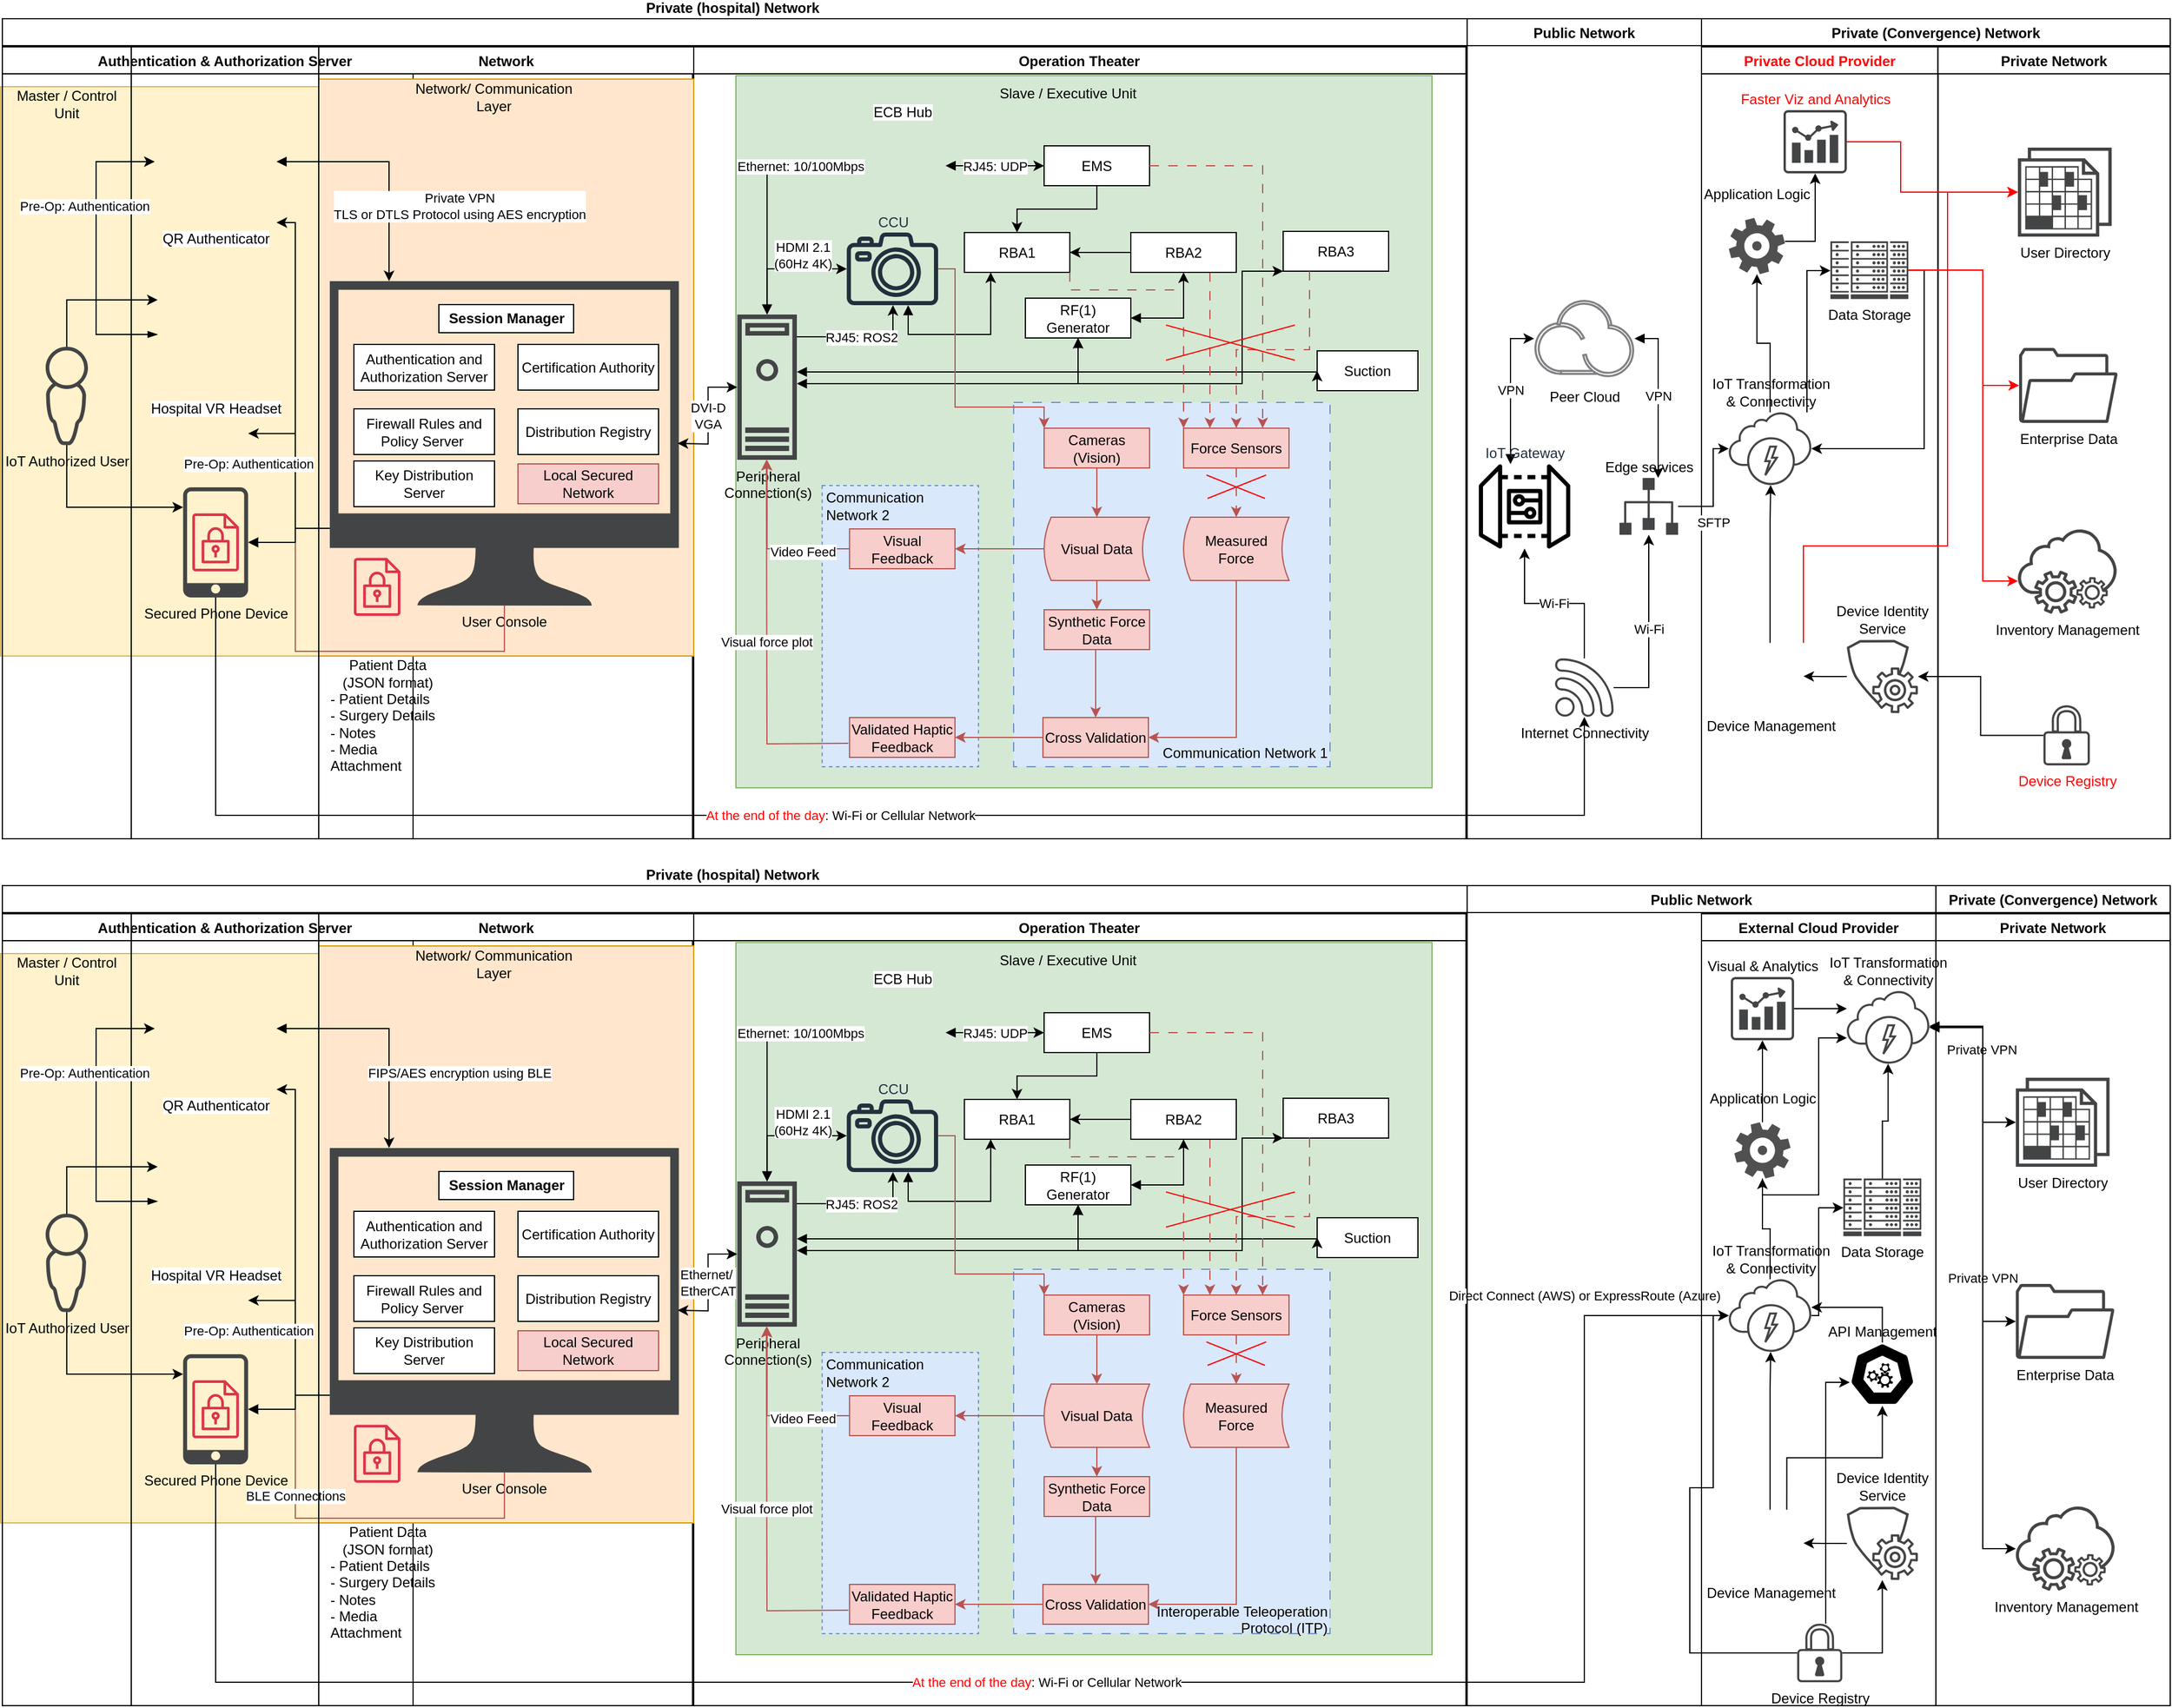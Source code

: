 <mxfile version="24.0.4" type="github">
  <diagram name="Page-1" id="reRBD5ONaoJADAtSQphy">
    <mxGraphModel dx="1687" dy="918" grid="1" gridSize="10" guides="1" tooltips="1" connect="1" arrows="1" fold="1" page="1" pageScale="1" pageWidth="850" pageHeight="1100" math="0" shadow="0">
      <root>
        <mxCell id="0" />
        <mxCell id="1" parent="0" />
        <mxCell id="-xezqDMPhiExoqAPLuxy-69" value="User Layer" style="swimlane;startSize=23;shadow=0;" parent="1" vertex="1">
          <mxGeometry x="40" y="64" width="350.5" height="676" as="geometry" />
        </mxCell>
        <mxCell id="-xezqDMPhiExoqAPLuxy-177" value="&lt;p style=&quot;line-height: 110%;&quot;&gt;&lt;br&gt;&lt;/p&gt;" style="rounded=0;whiteSpace=wrap;html=1;fillColor=#fff2cc;strokeColor=#d6b656;" parent="-xezqDMPhiExoqAPLuxy-69" vertex="1">
          <mxGeometry x="-1.5" y="34" width="271.5" height="486" as="geometry" />
        </mxCell>
        <mxCell id="-xezqDMPhiExoqAPLuxy-70" value="IoT Authorized User" style="sketch=0;pointerEvents=1;shadow=0;dashed=0;html=1;strokeColor=none;fillColor=#434445;aspect=fixed;labelPosition=center;verticalLabelPosition=bottom;verticalAlign=top;align=center;outlineConnect=0;shape=mxgraph.vvd.administrator;" parent="-xezqDMPhiExoqAPLuxy-69" vertex="1">
          <mxGeometry x="36.94" y="256" width="36.12" height="84" as="geometry" />
        </mxCell>
        <mxCell id="-xezqDMPhiExoqAPLuxy-178" value="Master / Control Unit" style="text;html=1;align=center;verticalAlign=middle;whiteSpace=wrap;rounded=0;" parent="-xezqDMPhiExoqAPLuxy-69" vertex="1">
          <mxGeometry x="-1.5" y="34" width="111.5" height="30" as="geometry" />
        </mxCell>
        <mxCell id="-xezqDMPhiExoqAPLuxy-1" value="&#xa;Private (hospital) Network " style="swimlane;shadow=0;verticalAlign=bottom;labelPosition=center;verticalLabelPosition=top;align=center;startSize=23;" parent="1" vertex="1">
          <mxGeometry x="40" y="40" width="1250" height="700" as="geometry">
            <mxRectangle x="50" y="40" width="190" height="30" as="alternateBounds" />
          </mxGeometry>
        </mxCell>
        <mxCell id="-xezqDMPhiExoqAPLuxy-8" value="Operation Theater" style="swimlane;startSize=23;shadow=0;" parent="-xezqDMPhiExoqAPLuxy-1" vertex="1">
          <mxGeometry x="589" y="24" width="660" height="676" as="geometry" />
        </mxCell>
        <mxCell id="-xezqDMPhiExoqAPLuxy-98" value="&lt;p style=&quot;line-height: 110%;&quot;&gt;&lt;br&gt;&lt;/p&gt;" style="rounded=0;whiteSpace=wrap;html=1;fillColor=#d5e8d4;strokeColor=#82b366;" parent="-xezqDMPhiExoqAPLuxy-8" vertex="1">
          <mxGeometry x="37" y="24.5" width="594" height="608" as="geometry" />
        </mxCell>
        <mxCell id="-xezqDMPhiExoqAPLuxy-99" value="" style="rounded=0;whiteSpace=wrap;html=1;dashed=1;fillColor=#dae8fc;strokeColor=#6c8ebf;align=left;" parent="-xezqDMPhiExoqAPLuxy-8" vertex="1">
          <mxGeometry x="110.59" y="374.5" width="133.41" height="240" as="geometry" />
        </mxCell>
        <mxCell id="-xezqDMPhiExoqAPLuxy-100" value="&lt;br&gt;&lt;br&gt;&lt;br&gt;&lt;br&gt;&lt;br&gt;&lt;br&gt;&lt;br&gt;&lt;br&gt;&lt;br&gt;&lt;br&gt;&lt;br&gt;&lt;br&gt;&lt;br&gt;&lt;br&gt;&lt;br&gt;&lt;br&gt;&lt;br&gt;&lt;br&gt;&lt;br&gt;&lt;br&gt;Communication Network 1" style="rounded=0;whiteSpace=wrap;html=1;dashed=1;dashPattern=8 8;fillColor=#dae8fc;strokeColor=#6c8ebf;align=right;" parent="-xezqDMPhiExoqAPLuxy-8" vertex="1">
          <mxGeometry x="274" y="303.5" width="270" height="311" as="geometry" />
        </mxCell>
        <mxCell id="-xezqDMPhiExoqAPLuxy-106" value="Peripheral&lt;br&gt;Connection(s)" style="sketch=0;pointerEvents=1;shadow=0;dashed=0;html=1;strokeColor=none;fillColor=#434445;aspect=fixed;labelPosition=center;verticalLabelPosition=bottom;verticalAlign=top;align=center;outlineConnect=0;shape=mxgraph.vvd.machine;" parent="-xezqDMPhiExoqAPLuxy-8" vertex="1">
          <mxGeometry x="38.17" y="228.5" width="50.84" height="124" as="geometry" />
        </mxCell>
        <mxCell id="-xezqDMPhiExoqAPLuxy-109" value="CCU" style="sketch=0;outlineConnect=0;fontColor=#232F3E;gradientColor=none;fillColor=#232F3D;strokeColor=none;dashed=0;verticalLabelPosition=top;verticalAlign=bottom;align=center;html=1;fontSize=12;fontStyle=0;aspect=fixed;pointerEvents=1;shape=mxgraph.aws4.camera2;labelPosition=center;" parent="-xezqDMPhiExoqAPLuxy-8" vertex="1">
          <mxGeometry x="131.59" y="158.5" width="78" height="62" as="geometry" />
        </mxCell>
        <mxCell id="-xezqDMPhiExoqAPLuxy-102" value="HDMI 2.1&lt;br&gt;(60Hz 4K)" style="edgeStyle=orthogonalEdgeStyle;shape=connector;rounded=0;orthogonalLoop=1;jettySize=auto;html=1;labelBackgroundColor=default;strokeColor=default;align=center;verticalAlign=middle;fontFamily=Helvetica;fontSize=11;fontColor=default;endArrow=classic;startArrow=block;startFill=1;" parent="-xezqDMPhiExoqAPLuxy-8" source="-xezqDMPhiExoqAPLuxy-106" target="-xezqDMPhiExoqAPLuxy-109" edge="1">
          <mxGeometry x="0.297" y="12" relative="1" as="geometry">
            <Array as="points">
              <mxPoint x="63.94" y="189.5" />
            </Array>
            <mxPoint as="offset" />
          </mxGeometry>
        </mxCell>
        <mxCell id="-xezqDMPhiExoqAPLuxy-105" value="RJ45: ROS2" style="edgeStyle=orthogonalEdgeStyle;rounded=0;orthogonalLoop=1;jettySize=auto;html=1;" parent="-xezqDMPhiExoqAPLuxy-8" source="-xezqDMPhiExoqAPLuxy-106" target="-xezqDMPhiExoqAPLuxy-109" edge="1">
          <mxGeometry relative="1" as="geometry">
            <Array as="points">
              <mxPoint x="171" y="247.5" />
            </Array>
          </mxGeometry>
        </mxCell>
        <mxCell id="-xezqDMPhiExoqAPLuxy-110" value="Suction" style="rounded=0;whiteSpace=wrap;html=1;" parent="-xezqDMPhiExoqAPLuxy-8" vertex="1">
          <mxGeometry x="533" y="259.5" width="86" height="34" as="geometry" />
        </mxCell>
        <mxCell id="-xezqDMPhiExoqAPLuxy-104" style="edgeStyle=orthogonalEdgeStyle;shape=connector;rounded=0;orthogonalLoop=1;jettySize=auto;html=1;entryX=0;entryY=0.5;entryDx=0;entryDy=0;labelBackgroundColor=default;strokeColor=default;align=center;verticalAlign=middle;fontFamily=Helvetica;fontSize=11;fontColor=default;endArrow=classic;startArrow=block;startFill=1;" parent="-xezqDMPhiExoqAPLuxy-8" source="-xezqDMPhiExoqAPLuxy-106" target="-xezqDMPhiExoqAPLuxy-110" edge="1">
          <mxGeometry relative="1" as="geometry">
            <Array as="points">
              <mxPoint x="533" y="277.5" />
            </Array>
          </mxGeometry>
        </mxCell>
        <mxCell id="-xezqDMPhiExoqAPLuxy-113" value="RF(1) Generator" style="rounded=0;whiteSpace=wrap;html=1;" parent="-xezqDMPhiExoqAPLuxy-8" vertex="1">
          <mxGeometry x="284" y="214.5" width="90" height="34" as="geometry" />
        </mxCell>
        <mxCell id="-xezqDMPhiExoqAPLuxy-103" style="edgeStyle=orthogonalEdgeStyle;shape=connector;rounded=0;orthogonalLoop=1;jettySize=auto;html=1;entryX=0.5;entryY=1;entryDx=0;entryDy=0;labelBackgroundColor=default;strokeColor=default;align=center;verticalAlign=middle;fontFamily=Helvetica;fontSize=11;fontColor=default;endArrow=classic;startArrow=block;startFill=1;" parent="-xezqDMPhiExoqAPLuxy-8" source="-xezqDMPhiExoqAPLuxy-106" target="-xezqDMPhiExoqAPLuxy-113" edge="1">
          <mxGeometry relative="1" as="geometry">
            <Array as="points">
              <mxPoint x="329" y="287.5" />
            </Array>
          </mxGeometry>
        </mxCell>
        <mxCell id="-xezqDMPhiExoqAPLuxy-115" value="ECB Hub" style="shape=image;html=1;verticalAlign=bottom;verticalLabelPosition=top;labelBackgroundColor=#ffffff;imageAspect=0;aspect=fixed;image=https://cdn1.iconfinder.com/data/icons/bootstrap-vol-3/16/motherboard-128.png;labelPosition=center;align=center;" parent="-xezqDMPhiExoqAPLuxy-8" vertex="1">
          <mxGeometry x="141.94" y="64.5" width="74" height="74" as="geometry" />
        </mxCell>
        <mxCell id="-xezqDMPhiExoqAPLuxy-101" value="Ethernet: 10/100Mbps" style="edgeStyle=orthogonalEdgeStyle;shape=connector;rounded=0;orthogonalLoop=1;jettySize=auto;html=1;entryX=0;entryY=0.5;entryDx=0;entryDy=0;labelBackgroundColor=default;strokeColor=default;align=center;verticalAlign=middle;fontFamily=Helvetica;fontSize=11;fontColor=default;endArrow=classic;startArrow=block;startFill=1;" parent="-xezqDMPhiExoqAPLuxy-8" source="-xezqDMPhiExoqAPLuxy-106" target="-xezqDMPhiExoqAPLuxy-115" edge="1">
          <mxGeometry x="0.516" relative="1" as="geometry">
            <Array as="points">
              <mxPoint x="64" y="101.5" />
            </Array>
            <mxPoint as="offset" />
          </mxGeometry>
        </mxCell>
        <mxCell id="-xezqDMPhiExoqAPLuxy-117" value="RBA1" style="rounded=0;whiteSpace=wrap;html=1;" parent="-xezqDMPhiExoqAPLuxy-8" vertex="1">
          <mxGeometry x="231.94" y="158.5" width="90" height="34" as="geometry" />
        </mxCell>
        <mxCell id="-xezqDMPhiExoqAPLuxy-107" style="edgeStyle=orthogonalEdgeStyle;shape=connector;rounded=0;orthogonalLoop=1;jettySize=auto;html=1;entryX=0.25;entryY=1;entryDx=0;entryDy=0;labelBackgroundColor=default;strokeColor=default;align=center;verticalAlign=middle;fontFamily=Helvetica;fontSize=11;fontColor=default;endArrow=classic;startArrow=block;startFill=1;" parent="-xezqDMPhiExoqAPLuxy-8" source="-xezqDMPhiExoqAPLuxy-109" target="-xezqDMPhiExoqAPLuxy-117" edge="1">
          <mxGeometry relative="1" as="geometry">
            <Array as="points">
              <mxPoint x="184" y="245.5" />
              <mxPoint x="254" y="245.5" />
            </Array>
          </mxGeometry>
        </mxCell>
        <mxCell id="-xezqDMPhiExoqAPLuxy-118" value="" style="edgeStyle=orthogonalEdgeStyle;shape=connector;rounded=0;orthogonalLoop=1;jettySize=auto;html=1;labelBackgroundColor=default;strokeColor=default;align=center;verticalAlign=middle;fontFamily=Helvetica;fontSize=11;fontColor=default;endArrow=classic;" parent="-xezqDMPhiExoqAPLuxy-8" source="-xezqDMPhiExoqAPLuxy-129" target="-xezqDMPhiExoqAPLuxy-117" edge="1">
          <mxGeometry relative="1" as="geometry" />
        </mxCell>
        <mxCell id="-xezqDMPhiExoqAPLuxy-120" value="RBA3" style="rounded=0;whiteSpace=wrap;html=1;" parent="-xezqDMPhiExoqAPLuxy-8" vertex="1">
          <mxGeometry x="504" y="157.5" width="90" height="34" as="geometry" />
        </mxCell>
        <mxCell id="-xezqDMPhiExoqAPLuxy-112" style="edgeStyle=orthogonalEdgeStyle;shape=connector;rounded=0;orthogonalLoop=1;jettySize=auto;html=1;labelBackgroundColor=default;strokeColor=default;align=center;verticalAlign=middle;fontFamily=Helvetica;fontSize=11;fontColor=default;endArrow=classic;startArrow=block;startFill=1;entryX=0;entryY=1;entryDx=0;entryDy=0;" parent="-xezqDMPhiExoqAPLuxy-8" source="-xezqDMPhiExoqAPLuxy-113" target="-xezqDMPhiExoqAPLuxy-120" edge="1">
          <mxGeometry relative="1" as="geometry">
            <mxPoint x="494" y="197.5" as="targetPoint" />
            <Array as="points">
              <mxPoint x="329" y="287.5" />
              <mxPoint x="469" y="287.5" />
            </Array>
          </mxGeometry>
        </mxCell>
        <mxCell id="-xezqDMPhiExoqAPLuxy-121" value="" style="edgeStyle=orthogonalEdgeStyle;shape=connector;rounded=0;orthogonalLoop=1;jettySize=auto;html=1;labelBackgroundColor=default;strokeColor=default;align=center;verticalAlign=middle;fontFamily=Helvetica;fontSize=11;fontColor=default;endArrow=classic;" parent="-xezqDMPhiExoqAPLuxy-8" source="-xezqDMPhiExoqAPLuxy-123" target="-xezqDMPhiExoqAPLuxy-117" edge="1">
          <mxGeometry relative="1" as="geometry" />
        </mxCell>
        <mxCell id="-xezqDMPhiExoqAPLuxy-123" value="EMS" style="rounded=0;whiteSpace=wrap;html=1;" parent="-xezqDMPhiExoqAPLuxy-8" vertex="1">
          <mxGeometry x="300" y="84.5" width="90" height="34" as="geometry" />
        </mxCell>
        <mxCell id="-xezqDMPhiExoqAPLuxy-114" value="RJ45: UDP" style="edgeStyle=orthogonalEdgeStyle;shape=connector;rounded=0;orthogonalLoop=1;jettySize=auto;html=1;exitX=1;exitY=0.5;exitDx=0;exitDy=0;entryX=0;entryY=0.5;entryDx=0;entryDy=0;labelBackgroundColor=default;strokeColor=default;align=center;verticalAlign=middle;fontFamily=Helvetica;fontSize=11;fontColor=default;endArrow=classic;startArrow=block;startFill=1;" parent="-xezqDMPhiExoqAPLuxy-8" source="-xezqDMPhiExoqAPLuxy-115" target="-xezqDMPhiExoqAPLuxy-123" edge="1">
          <mxGeometry relative="1" as="geometry">
            <Array as="points" />
          </mxGeometry>
        </mxCell>
        <mxCell id="-xezqDMPhiExoqAPLuxy-125" value="Force Sensors" style="rounded=0;whiteSpace=wrap;html=1;fillColor=#f8cecc;strokeColor=#b85450;" parent="-xezqDMPhiExoqAPLuxy-8" vertex="1">
          <mxGeometry x="419" y="325.5" width="90" height="34" as="geometry" />
        </mxCell>
        <mxCell id="-xezqDMPhiExoqAPLuxy-116" style="edgeStyle=orthogonalEdgeStyle;rounded=0;orthogonalLoop=1;jettySize=auto;html=1;exitX=1;exitY=1;exitDx=0;exitDy=0;entryX=0;entryY=0;entryDx=0;entryDy=0;fillColor=#f8cecc;strokeColor=#b85450;dashed=1;dashPattern=8 8;" parent="-xezqDMPhiExoqAPLuxy-8" source="-xezqDMPhiExoqAPLuxy-117" target="-xezqDMPhiExoqAPLuxy-125" edge="1">
          <mxGeometry relative="1" as="geometry">
            <Array as="points">
              <mxPoint x="322" y="207.5" />
              <mxPoint x="419" y="207.5" />
            </Array>
          </mxGeometry>
        </mxCell>
        <mxCell id="-xezqDMPhiExoqAPLuxy-119" style="edgeStyle=orthogonalEdgeStyle;rounded=0;orthogonalLoop=1;jettySize=auto;html=1;exitX=0.25;exitY=1;exitDx=0;exitDy=0;fillColor=#f8cecc;strokeColor=#b85450;dashed=1;dashPattern=8 8;" parent="-xezqDMPhiExoqAPLuxy-8" source="-xezqDMPhiExoqAPLuxy-120" target="-xezqDMPhiExoqAPLuxy-125" edge="1">
          <mxGeometry relative="1" as="geometry" />
        </mxCell>
        <mxCell id="-xezqDMPhiExoqAPLuxy-122" style="edgeStyle=orthogonalEdgeStyle;rounded=0;orthogonalLoop=1;jettySize=auto;html=1;exitX=1;exitY=0.5;exitDx=0;exitDy=0;entryX=0.75;entryY=0;entryDx=0;entryDy=0;fillColor=#f8cecc;strokeColor=#b85450;dashed=1;dashPattern=8 8;" parent="-xezqDMPhiExoqAPLuxy-8" source="-xezqDMPhiExoqAPLuxy-123" target="-xezqDMPhiExoqAPLuxy-125" edge="1">
          <mxGeometry relative="1" as="geometry">
            <Array as="points">
              <mxPoint x="487" y="101.5" />
            </Array>
          </mxGeometry>
        </mxCell>
        <mxCell id="-xezqDMPhiExoqAPLuxy-127" value="Cross Validation" style="rounded=0;whiteSpace=wrap;html=1;fillColor=#f8cecc;strokeColor=#b85450;" parent="-xezqDMPhiExoqAPLuxy-8" vertex="1">
          <mxGeometry x="299" y="572.5" width="90" height="34" as="geometry" />
        </mxCell>
        <mxCell id="-xezqDMPhiExoqAPLuxy-128" style="edgeStyle=orthogonalEdgeStyle;rounded=0;orthogonalLoop=1;jettySize=auto;html=1;exitX=0.75;exitY=1;exitDx=0;exitDy=0;entryX=0.25;entryY=0;entryDx=0;entryDy=0;fillColor=#f8cecc;strokeColor=#b85450;dashed=1;dashPattern=8 8;" parent="-xezqDMPhiExoqAPLuxy-8" source="-xezqDMPhiExoqAPLuxy-129" target="-xezqDMPhiExoqAPLuxy-125" edge="1">
          <mxGeometry relative="1" as="geometry" />
        </mxCell>
        <mxCell id="-xezqDMPhiExoqAPLuxy-129" value="RBA2" style="rounded=0;whiteSpace=wrap;html=1;" parent="-xezqDMPhiExoqAPLuxy-8" vertex="1">
          <mxGeometry x="374" y="158.5" width="90" height="34" as="geometry" />
        </mxCell>
        <mxCell id="-xezqDMPhiExoqAPLuxy-111" style="edgeStyle=orthogonalEdgeStyle;shape=connector;rounded=0;orthogonalLoop=1;jettySize=auto;html=1;entryX=0.5;entryY=1;entryDx=0;entryDy=0;labelBackgroundColor=default;strokeColor=default;align=center;verticalAlign=middle;fontFamily=Helvetica;fontSize=11;fontColor=default;endArrow=classic;startArrow=block;startFill=1;exitX=1;exitY=0.5;exitDx=0;exitDy=0;" parent="-xezqDMPhiExoqAPLuxy-8" source="-xezqDMPhiExoqAPLuxy-113" target="-xezqDMPhiExoqAPLuxy-129" edge="1">
          <mxGeometry relative="1" as="geometry" />
        </mxCell>
        <mxCell id="-xezqDMPhiExoqAPLuxy-131" value="Cameras (Vision)" style="rounded=0;whiteSpace=wrap;html=1;fillColor=#f8cecc;strokeColor=#b85450;" parent="-xezqDMPhiExoqAPLuxy-8" vertex="1">
          <mxGeometry x="300" y="325.5" width="90" height="34" as="geometry" />
        </mxCell>
        <mxCell id="-xezqDMPhiExoqAPLuxy-108" style="edgeStyle=orthogonalEdgeStyle;rounded=0;orthogonalLoop=1;jettySize=auto;html=1;entryX=0;entryY=0;entryDx=0;entryDy=0;fillColor=#f8cecc;strokeColor=#b85450;" parent="-xezqDMPhiExoqAPLuxy-8" source="-xezqDMPhiExoqAPLuxy-109" target="-xezqDMPhiExoqAPLuxy-131" edge="1">
          <mxGeometry relative="1" as="geometry">
            <Array as="points">
              <mxPoint x="224" y="189.5" />
              <mxPoint x="224" y="307.5" />
              <mxPoint x="300" y="307.5" />
            </Array>
          </mxGeometry>
        </mxCell>
        <mxCell id="-xezqDMPhiExoqAPLuxy-134" value="Visual Data" style="shape=dataStorage;whiteSpace=wrap;html=1;fixedSize=1;size=6;fillColor=#f8cecc;strokeColor=#b85450;" parent="-xezqDMPhiExoqAPLuxy-8" vertex="1">
          <mxGeometry x="300" y="401.5" width="90" height="54" as="geometry" />
        </mxCell>
        <mxCell id="-xezqDMPhiExoqAPLuxy-130" style="edgeStyle=orthogonalEdgeStyle;rounded=0;orthogonalLoop=1;jettySize=auto;html=1;exitX=0.5;exitY=1;exitDx=0;exitDy=0;fillColor=#f8cecc;strokeColor=#b85450;" parent="-xezqDMPhiExoqAPLuxy-8" source="-xezqDMPhiExoqAPLuxy-131" target="-xezqDMPhiExoqAPLuxy-134" edge="1">
          <mxGeometry relative="1" as="geometry" />
        </mxCell>
        <mxCell id="-xezqDMPhiExoqAPLuxy-135" style="edgeStyle=orthogonalEdgeStyle;rounded=0;orthogonalLoop=1;jettySize=auto;html=1;exitX=0.5;exitY=1;exitDx=0;exitDy=0;entryX=1;entryY=0.5;entryDx=0;entryDy=0;fillColor=#f8cecc;strokeColor=#b85450;" parent="-xezqDMPhiExoqAPLuxy-8" source="-xezqDMPhiExoqAPLuxy-136" target="-xezqDMPhiExoqAPLuxy-127" edge="1">
          <mxGeometry relative="1" as="geometry" />
        </mxCell>
        <mxCell id="-xezqDMPhiExoqAPLuxy-136" value="Measured &lt;br&gt;Force" style="shape=dataStorage;whiteSpace=wrap;html=1;fixedSize=1;size=6;fillColor=#f8cecc;strokeColor=#b85450;" parent="-xezqDMPhiExoqAPLuxy-8" vertex="1">
          <mxGeometry x="419" y="401.5" width="90" height="54" as="geometry" />
        </mxCell>
        <mxCell id="-xezqDMPhiExoqAPLuxy-124" style="edgeStyle=orthogonalEdgeStyle;rounded=0;orthogonalLoop=1;jettySize=auto;html=1;exitX=0.5;exitY=1;exitDx=0;exitDy=0;fillColor=#f8cecc;strokeColor=#b85450;dashed=1;dashPattern=8 8;" parent="-xezqDMPhiExoqAPLuxy-8" source="-xezqDMPhiExoqAPLuxy-125" target="-xezqDMPhiExoqAPLuxy-136" edge="1">
          <mxGeometry relative="1" as="geometry" />
        </mxCell>
        <mxCell id="-xezqDMPhiExoqAPLuxy-137" style="edgeStyle=orthogonalEdgeStyle;rounded=0;orthogonalLoop=1;jettySize=auto;html=1;exitX=0.75;exitY=1;exitDx=0;exitDy=0;entryX=0.5;entryY=0;entryDx=0;entryDy=0;fillColor=#f8cecc;strokeColor=#b85450;" parent="-xezqDMPhiExoqAPLuxy-8" source="-xezqDMPhiExoqAPLuxy-138" target="-xezqDMPhiExoqAPLuxy-127" edge="1">
          <mxGeometry relative="1" as="geometry">
            <Array as="points">
              <mxPoint x="344" y="514.5" />
            </Array>
          </mxGeometry>
        </mxCell>
        <mxCell id="-xezqDMPhiExoqAPLuxy-138" value="Synthetic Force Data" style="whiteSpace=wrap;html=1;fillColor=#f8cecc;strokeColor=#b85450;" parent="-xezqDMPhiExoqAPLuxy-8" vertex="1">
          <mxGeometry x="300" y="480.5" width="90" height="34" as="geometry" />
        </mxCell>
        <mxCell id="-xezqDMPhiExoqAPLuxy-132" value="" style="edgeStyle=orthogonalEdgeStyle;rounded=0;orthogonalLoop=1;jettySize=auto;html=1;fillColor=#f8cecc;strokeColor=#b85450;" parent="-xezqDMPhiExoqAPLuxy-8" source="-xezqDMPhiExoqAPLuxy-134" target="-xezqDMPhiExoqAPLuxy-138" edge="1">
          <mxGeometry relative="1" as="geometry" />
        </mxCell>
        <mxCell id="-xezqDMPhiExoqAPLuxy-139" value="Visual force plot" style="edgeStyle=orthogonalEdgeStyle;rounded=0;orthogonalLoop=1;jettySize=auto;html=1;fillColor=#f8cecc;strokeColor=#b85450;" parent="-xezqDMPhiExoqAPLuxy-8" edge="1">
          <mxGeometry relative="1" as="geometry">
            <mxPoint x="132.94" y="594.5" as="sourcePoint" />
            <mxPoint x="63" y="352.5" as="targetPoint" />
          </mxGeometry>
        </mxCell>
        <mxCell id="-xezqDMPhiExoqAPLuxy-140" value="Validated Haptic Feedback" style="rounded=0;whiteSpace=wrap;html=1;fillColor=#f8cecc;strokeColor=#b85450;" parent="-xezqDMPhiExoqAPLuxy-8" vertex="1">
          <mxGeometry x="133.94" y="572.5" width="90" height="34" as="geometry" />
        </mxCell>
        <mxCell id="-xezqDMPhiExoqAPLuxy-126" value="" style="edgeStyle=orthogonalEdgeStyle;rounded=0;orthogonalLoop=1;jettySize=auto;html=1;fillColor=#f8cecc;strokeColor=#b85450;" parent="-xezqDMPhiExoqAPLuxy-8" source="-xezqDMPhiExoqAPLuxy-127" target="-xezqDMPhiExoqAPLuxy-140" edge="1">
          <mxGeometry relative="1" as="geometry" />
        </mxCell>
        <mxCell id="-xezqDMPhiExoqAPLuxy-141" value="Video Feed" style="edgeStyle=orthogonalEdgeStyle;rounded=0;orthogonalLoop=1;jettySize=auto;html=1;exitX=0;exitY=0.5;exitDx=0;exitDy=0;fillColor=#f8cecc;strokeColor=#b85450;" parent="-xezqDMPhiExoqAPLuxy-8" source="-xezqDMPhiExoqAPLuxy-142" target="-xezqDMPhiExoqAPLuxy-106" edge="1">
          <mxGeometry x="-0.458" y="2" relative="1" as="geometry">
            <mxPoint x="64" y="337.5" as="targetPoint" />
            <mxPoint as="offset" />
          </mxGeometry>
        </mxCell>
        <mxCell id="-xezqDMPhiExoqAPLuxy-142" value="Visual Feedback" style="whiteSpace=wrap;html=1;fillColor=#f8cecc;strokeColor=#b85450;" parent="-xezqDMPhiExoqAPLuxy-8" vertex="1">
          <mxGeometry x="133.94" y="411.5" width="90" height="34" as="geometry" />
        </mxCell>
        <mxCell id="-xezqDMPhiExoqAPLuxy-133" value="" style="edgeStyle=orthogonalEdgeStyle;rounded=0;orthogonalLoop=1;jettySize=auto;html=1;entryX=1;entryY=0.5;entryDx=0;entryDy=0;fillColor=#f8cecc;strokeColor=#b85450;" parent="-xezqDMPhiExoqAPLuxy-8" source="-xezqDMPhiExoqAPLuxy-134" target="-xezqDMPhiExoqAPLuxy-142" edge="1">
          <mxGeometry relative="1" as="geometry">
            <mxPoint x="235" y="415.5" as="targetPoint" />
          </mxGeometry>
        </mxCell>
        <mxCell id="-xezqDMPhiExoqAPLuxy-143" value="Communication Network 2" style="text;html=1;align=left;verticalAlign=middle;whiteSpace=wrap;rounded=0;" parent="-xezqDMPhiExoqAPLuxy-8" vertex="1">
          <mxGeometry x="112.3" y="381.5" width="130" height="20" as="geometry" />
        </mxCell>
        <mxCell id="-xezqDMPhiExoqAPLuxy-144" value="" style="endArrow=none;html=1;rounded=0;strokeColor=#FF0000;" parent="-xezqDMPhiExoqAPLuxy-8" edge="1">
          <mxGeometry width="50" height="50" relative="1" as="geometry">
            <mxPoint x="439.5" y="385.5" as="sourcePoint" />
            <mxPoint x="489.5" y="365.5" as="targetPoint" />
          </mxGeometry>
        </mxCell>
        <mxCell id="-xezqDMPhiExoqAPLuxy-145" value="" style="endArrow=none;html=1;rounded=0;strokeColor=#FF0000;" parent="-xezqDMPhiExoqAPLuxy-8" edge="1">
          <mxGeometry width="50" height="50" relative="1" as="geometry">
            <mxPoint x="438.5" y="365.5" as="sourcePoint" />
            <mxPoint x="488.5" y="385.5" as="targetPoint" />
          </mxGeometry>
        </mxCell>
        <mxCell id="-xezqDMPhiExoqAPLuxy-149" value="" style="endArrow=none;html=1;rounded=0;strokeColor=#FF0000;" parent="-xezqDMPhiExoqAPLuxy-8" edge="1">
          <mxGeometry width="50" height="50" relative="1" as="geometry">
            <mxPoint x="404" y="267.5" as="sourcePoint" />
            <mxPoint x="514" y="237.5" as="targetPoint" />
          </mxGeometry>
        </mxCell>
        <mxCell id="-xezqDMPhiExoqAPLuxy-150" value="" style="endArrow=none;html=1;rounded=0;strokeColor=#FF0000;" parent="-xezqDMPhiExoqAPLuxy-8" edge="1">
          <mxGeometry width="50" height="50" relative="1" as="geometry">
            <mxPoint x="404" y="237.5" as="sourcePoint" />
            <mxPoint x="514" y="267.5" as="targetPoint" />
          </mxGeometry>
        </mxCell>
        <mxCell id="-xezqDMPhiExoqAPLuxy-151" value="Slave / Executive Unit" style="text;html=1;align=center;verticalAlign=middle;whiteSpace=wrap;rounded=0;" parent="-xezqDMPhiExoqAPLuxy-8" vertex="1">
          <mxGeometry x="252" y="24.5" width="137" height="30" as="geometry" />
        </mxCell>
        <mxCell id="-xezqDMPhiExoqAPLuxy-53" value="Network" style="swimlane;startSize=23;shadow=0;" parent="-xezqDMPhiExoqAPLuxy-1" vertex="1">
          <mxGeometry x="270" y="24" width="320" height="676" as="geometry" />
        </mxCell>
        <mxCell id="-xezqDMPhiExoqAPLuxy-154" value="&lt;p style=&quot;line-height: 110%;&quot;&gt;&lt;br&gt;&lt;/p&gt;" style="rounded=0;whiteSpace=wrap;html=1;fillColor=#ffe6cc;strokeColor=#d79b00;" parent="-xezqDMPhiExoqAPLuxy-53" vertex="1">
          <mxGeometry y="27.5" width="320" height="492.5" as="geometry" />
        </mxCell>
        <mxCell id="-xezqDMPhiExoqAPLuxy-155" value="Network/ Communication Layer" style="text;html=1;align=center;verticalAlign=middle;whiteSpace=wrap;rounded=0;" parent="-xezqDMPhiExoqAPLuxy-53" vertex="1">
          <mxGeometry x="80.5" y="27.5" width="137" height="30" as="geometry" />
        </mxCell>
        <mxCell id="-xezqDMPhiExoqAPLuxy-54" value="User Console" style="sketch=0;pointerEvents=1;shadow=0;dashed=0;html=1;strokeColor=none;fillColor=#434445;aspect=fixed;labelPosition=center;verticalLabelPosition=bottom;verticalAlign=top;align=center;outlineConnect=0;shape=mxgraph.vvd.monitor;" parent="-xezqDMPhiExoqAPLuxy-53" vertex="1">
          <mxGeometry x="9.45" y="200" width="297.86" height="277" as="geometry" />
        </mxCell>
        <mxCell id="-xezqDMPhiExoqAPLuxy-55" value="&lt;b&gt;Session Manager&lt;/b&gt;" style="rounded=0;whiteSpace=wrap;html=1;" parent="-xezqDMPhiExoqAPLuxy-53" vertex="1">
          <mxGeometry x="102.5" y="220" width="115" height="24" as="geometry" />
        </mxCell>
        <mxCell id="-xezqDMPhiExoqAPLuxy-56" value="Authentication and Authorization Server" style="rounded=0;whiteSpace=wrap;html=1;" parent="-xezqDMPhiExoqAPLuxy-53" vertex="1">
          <mxGeometry x="30" y="254" width="120" height="39" as="geometry" />
        </mxCell>
        <mxCell id="-xezqDMPhiExoqAPLuxy-57" value="Firewall Rules and Policy Server&amp;nbsp;" style="rounded=0;whiteSpace=wrap;html=1;" parent="-xezqDMPhiExoqAPLuxy-53" vertex="1">
          <mxGeometry x="30" y="309" width="120" height="39" as="geometry" />
        </mxCell>
        <mxCell id="-xezqDMPhiExoqAPLuxy-58" value="Certification Authority" style="rounded=0;whiteSpace=wrap;html=1;" parent="-xezqDMPhiExoqAPLuxy-53" vertex="1">
          <mxGeometry x="170" y="254" width="120" height="39" as="geometry" />
        </mxCell>
        <mxCell id="-xezqDMPhiExoqAPLuxy-59" value="Distribution Registry" style="rounded=0;whiteSpace=wrap;html=1;" parent="-xezqDMPhiExoqAPLuxy-53" vertex="1">
          <mxGeometry x="170" y="309" width="120" height="39" as="geometry" />
        </mxCell>
        <mxCell id="-xezqDMPhiExoqAPLuxy-60" value="Key Distribution Server" style="rounded=0;whiteSpace=wrap;html=1;" parent="-xezqDMPhiExoqAPLuxy-53" vertex="1">
          <mxGeometry x="30" y="353.5" width="120" height="39" as="geometry" />
        </mxCell>
        <mxCell id="-xezqDMPhiExoqAPLuxy-62" value="Local Secured Network" style="rounded=0;whiteSpace=wrap;html=1;fillColor=#f8cecc;strokeColor=#b85450;" parent="-xezqDMPhiExoqAPLuxy-53" vertex="1">
          <mxGeometry x="170" y="356" width="120" height="34" as="geometry" />
        </mxCell>
        <mxCell id="-xezqDMPhiExoqAPLuxy-166" value="" style="sketch=0;outlineConnect=0;fontColor=#232F3E;gradientColor=none;fillColor=#DD344C;strokeColor=none;dashed=0;verticalLabelPosition=bottom;verticalAlign=top;align=center;html=1;fontSize=12;fontStyle=0;aspect=fixed;pointerEvents=1;shape=mxgraph.aws4.encrypted_data;" parent="-xezqDMPhiExoqAPLuxy-53" vertex="1">
          <mxGeometry x="30.0" y="436" width="39.74" height="50" as="geometry" />
        </mxCell>
        <mxCell id="-xezqDMPhiExoqAPLuxy-165" value="Patient Data&lt;br&gt;(JSON format)&lt;br&gt;&lt;div style=&quot;text-align: left;&quot;&gt;&lt;span style=&quot;background-color: initial;&quot;&gt;- Patient Details&lt;/span&gt;&lt;/div&gt;&lt;div style=&quot;text-align: left;&quot;&gt;&lt;span style=&quot;background-color: initial;&quot;&gt;- Surgery Details&lt;/span&gt;&lt;/div&gt;&lt;div style=&quot;text-align: left;&quot;&gt;&lt;span style=&quot;background-color: initial;&quot;&gt;- Notes&lt;/span&gt;&lt;/div&gt;&lt;div style=&quot;text-align: left;&quot;&gt;&lt;span style=&quot;background-color: initial;&quot;&gt;- Media Attachment&lt;/span&gt;&lt;/div&gt;" style="text;html=1;align=center;verticalAlign=middle;whiteSpace=wrap;rounded=0;" parent="-xezqDMPhiExoqAPLuxy-53" vertex="1">
          <mxGeometry x="9.45" y="526" width="100" height="90" as="geometry" />
        </mxCell>
        <mxCell id="-xezqDMPhiExoqAPLuxy-61" style="edgeStyle=orthogonalEdgeStyle;shape=connector;rounded=0;orthogonalLoop=1;jettySize=auto;html=1;labelBackgroundColor=default;strokeColor=default;align=center;verticalAlign=middle;fontFamily=Helvetica;fontSize=11;fontColor=default;endArrow=classic;" parent="-xezqDMPhiExoqAPLuxy-53" source="-xezqDMPhiExoqAPLuxy-54" edge="1">
          <mxGeometry relative="1" as="geometry">
            <mxPoint x="66.46" y="411" as="sourcePoint" />
            <mxPoint x="-60.27" y="330.059" as="targetPoint" />
            <Array as="points">
              <mxPoint x="-20" y="411" />
              <mxPoint x="-20" y="330" />
            </Array>
          </mxGeometry>
        </mxCell>
        <mxCell id="-xezqDMPhiExoqAPLuxy-63" value="Private VPN&lt;br&gt;TLS or DTLS Protocol using AES encryption" style="edgeStyle=orthogonalEdgeStyle;shape=connector;rounded=0;orthogonalLoop=1;jettySize=auto;html=1;labelBackgroundColor=default;strokeColor=default;align=center;verticalAlign=middle;fontFamily=Helvetica;fontSize=11;fontColor=default;endArrow=classic;startArrow=block;startFill=1;" parent="-xezqDMPhiExoqAPLuxy-1" source="-xezqDMPhiExoqAPLuxy-5" target="-xezqDMPhiExoqAPLuxy-54" edge="1">
          <mxGeometry x="0.354" y="60" relative="1" as="geometry">
            <mxPoint as="offset" />
            <Array as="points">
              <mxPoint x="330" y="122" />
            </Array>
          </mxGeometry>
        </mxCell>
        <mxCell id="-xezqDMPhiExoqAPLuxy-64" value="DVI-D&lt;br&gt;VGA" style="edgeStyle=orthogonalEdgeStyle;rounded=0;orthogonalLoop=1;jettySize=auto;html=1;startArrow=classic;startFill=1;" parent="-xezqDMPhiExoqAPLuxy-1" target="-xezqDMPhiExoqAPLuxy-106" edge="1">
          <mxGeometry relative="1" as="geometry">
            <mxPoint x="576.31" y="362.471" as="sourcePoint" />
            <mxPoint x="643.17" y="280" as="targetPoint" />
            <Array as="points" />
          </mxGeometry>
        </mxCell>
        <mxCell id="-xezqDMPhiExoqAPLuxy-66" style="edgeStyle=orthogonalEdgeStyle;rounded=0;orthogonalLoop=1;jettySize=auto;html=1;fillColor=#f8cecc;strokeColor=#b85450;" parent="-xezqDMPhiExoqAPLuxy-1" source="-xezqDMPhiExoqAPLuxy-54" target="-xezqDMPhiExoqAPLuxy-7" edge="1">
          <mxGeometry relative="1" as="geometry">
            <Array as="points">
              <mxPoint x="428" y="540" />
              <mxPoint x="250" y="540" />
              <mxPoint x="250" y="447" />
            </Array>
          </mxGeometry>
        </mxCell>
        <mxCell id="-xezqDMPhiExoqAPLuxy-2" value="Authentication &amp; Authorization Server" style="swimlane;startSize=23;shadow=0;" parent="-xezqDMPhiExoqAPLuxy-1" vertex="1">
          <mxGeometry x="110" y="24" width="160" height="676" as="geometry" />
        </mxCell>
        <mxCell id="-xezqDMPhiExoqAPLuxy-3" value="Pre-Op: Authentication" style="edgeStyle=orthogonalEdgeStyle;rounded=0;orthogonalLoop=1;jettySize=auto;html=1;exitX=0;exitY=0.5;exitDx=0;exitDy=0;entryX=0;entryY=0.5;entryDx=0;entryDy=0;startArrow=blockThin;startFill=1;" parent="-xezqDMPhiExoqAPLuxy-2" source="-xezqDMPhiExoqAPLuxy-4" target="-xezqDMPhiExoqAPLuxy-5" edge="1">
          <mxGeometry x="0.296" y="10" relative="1" as="geometry">
            <Array as="points">
              <mxPoint x="-30" y="246" />
              <mxPoint x="-30" y="98" />
            </Array>
            <mxPoint as="offset" />
          </mxGeometry>
        </mxCell>
        <mxCell id="-xezqDMPhiExoqAPLuxy-4" value="Hospital VR Headset" style="shape=image;html=1;verticalAlign=top;verticalLabelPosition=bottom;labelBackgroundColor=#ffffff;imageAspect=0;aspect=fixed;image=https://cdn2.iconfinder.com/data/icons/business-and-education-1/512/142_VR_googles_headset_reality_virtual_technology_smart-128.png" parent="-xezqDMPhiExoqAPLuxy-2" vertex="1">
          <mxGeometry x="22.5" y="196" width="99" height="99" as="geometry" />
        </mxCell>
        <mxCell id="-xezqDMPhiExoqAPLuxy-5" value="QR Authenticator" style="shape=image;html=1;verticalAlign=top;verticalLabelPosition=bottom;labelBackgroundColor=#ffffff;imageAspect=0;aspect=fixed;image=https://cdn1.iconfinder.com/data/icons/iconoir-vol-3/24/qr-code-128.png" parent="-xezqDMPhiExoqAPLuxy-2" vertex="1">
          <mxGeometry x="20" y="46" width="104" height="104" as="geometry" />
        </mxCell>
        <mxCell id="-xezqDMPhiExoqAPLuxy-6" value="Pre-Op: Authentication" style="edgeStyle=orthogonalEdgeStyle;rounded=0;orthogonalLoop=1;jettySize=auto;html=1;entryX=1;entryY=1;entryDx=0;entryDy=0;startArrow=block;startFill=1;" parent="-xezqDMPhiExoqAPLuxy-2" source="-xezqDMPhiExoqAPLuxy-7" target="-xezqDMPhiExoqAPLuxy-5" edge="1">
          <mxGeometry x="-0.348" y="40" relative="1" as="geometry">
            <mxPoint x="22" y="98" as="targetPoint" />
            <Array as="points">
              <mxPoint x="140" y="423" />
              <mxPoint x="140" y="150" />
            </Array>
            <mxPoint as="offset" />
          </mxGeometry>
        </mxCell>
        <mxCell id="-xezqDMPhiExoqAPLuxy-7" value="Secured Phone Device" style="sketch=0;pointerEvents=1;shadow=0;dashed=0;html=1;strokeColor=none;fillColor=#434445;aspect=fixed;labelPosition=center;verticalLabelPosition=bottom;verticalAlign=top;align=center;outlineConnect=0;shape=mxgraph.vvd.phone;" parent="-xezqDMPhiExoqAPLuxy-2" vertex="1">
          <mxGeometry x="44.27" y="376" width="55.46" height="94" as="geometry" />
        </mxCell>
        <mxCell id="-xezqDMPhiExoqAPLuxy-167" value="" style="sketch=0;outlineConnect=0;fontColor=#232F3E;gradientColor=none;fillColor=#DD344C;strokeColor=none;dashed=0;verticalLabelPosition=bottom;verticalAlign=top;align=center;html=1;fontSize=12;fontStyle=0;aspect=fixed;pointerEvents=1;shape=mxgraph.aws4.encrypted_data;" parent="-xezqDMPhiExoqAPLuxy-2" vertex="1">
          <mxGeometry x="52.13" y="398" width="39.74" height="50" as="geometry" />
        </mxCell>
        <mxCell id="-xezqDMPhiExoqAPLuxy-73" value="Private (Convergence) Network" style="swimlane;shadow=0;" parent="1" vertex="1">
          <mxGeometry x="1490" y="40" width="400" height="700" as="geometry">
            <mxRectangle x="50" y="40" width="190" height="30" as="alternateBounds" />
          </mxGeometry>
        </mxCell>
        <mxCell id="-xezqDMPhiExoqAPLuxy-74" value="Private Cloud Provider" style="swimlane;startSize=23;shadow=0;fontColor=#ff0000;" parent="-xezqDMPhiExoqAPLuxy-73" vertex="1">
          <mxGeometry y="24" width="201.78" height="676" as="geometry" />
        </mxCell>
        <mxCell id="-xezqDMPhiExoqAPLuxy-75" style="edgeStyle=orthogonalEdgeStyle;rounded=0;orthogonalLoop=1;jettySize=auto;html=1;" parent="-xezqDMPhiExoqAPLuxy-74" source="-xezqDMPhiExoqAPLuxy-76" target="-xezqDMPhiExoqAPLuxy-81" edge="1">
          <mxGeometry relative="1" as="geometry">
            <Array as="points">
              <mxPoint x="190" y="191" />
              <mxPoint x="190" y="343" />
            </Array>
          </mxGeometry>
        </mxCell>
        <mxCell id="-xezqDMPhiExoqAPLuxy-76" value="Data Storage" style="sketch=0;pointerEvents=1;shadow=0;dashed=0;html=1;strokeColor=none;fillColor=#434445;aspect=fixed;labelPosition=center;verticalLabelPosition=bottom;verticalAlign=top;align=center;outlineConnect=0;shape=mxgraph.vvd.datacenter;" parent="-xezqDMPhiExoqAPLuxy-74" vertex="1">
          <mxGeometry x="110" y="166" width="66.49" height="49.2" as="geometry" />
        </mxCell>
        <mxCell id="-xezqDMPhiExoqAPLuxy-77" style="edgeStyle=orthogonalEdgeStyle;shape=connector;rounded=0;orthogonalLoop=1;jettySize=auto;html=1;labelBackgroundColor=default;strokeColor=default;align=center;verticalAlign=middle;fontFamily=Helvetica;fontSize=11;fontColor=default;endArrow=classic;" parent="-xezqDMPhiExoqAPLuxy-74" source="-xezqDMPhiExoqAPLuxy-78" target="-xezqDMPhiExoqAPLuxy-86" edge="1">
          <mxGeometry relative="1" as="geometry">
            <Array as="points">
              <mxPoint x="97" y="166" />
            </Array>
          </mxGeometry>
        </mxCell>
        <mxCell id="-xezqDMPhiExoqAPLuxy-78" value="&lt;p style=&quot;line-height: 80%;&quot;&gt;Application Logic&lt;/p&gt;" style="sketch=0;pointerEvents=1;shadow=0;dashed=0;html=1;strokeColor=none;fillColor=#505050;labelPosition=center;verticalLabelPosition=top;verticalAlign=bottom;outlineConnect=0;align=center;shape=mxgraph.office.concepts.settings_office_365;" parent="-xezqDMPhiExoqAPLuxy-74" vertex="1">
          <mxGeometry x="23.27" y="146" width="48" height="48" as="geometry" />
        </mxCell>
        <mxCell id="-xezqDMPhiExoqAPLuxy-79" style="edgeStyle=orthogonalEdgeStyle;shape=connector;rounded=0;orthogonalLoop=1;jettySize=auto;html=1;labelBackgroundColor=default;strokeColor=default;align=center;verticalAlign=middle;fontFamily=Helvetica;fontSize=11;fontColor=default;endArrow=classic;" parent="-xezqDMPhiExoqAPLuxy-74" source="-xezqDMPhiExoqAPLuxy-81" target="-xezqDMPhiExoqAPLuxy-78" edge="1">
          <mxGeometry relative="1" as="geometry" />
        </mxCell>
        <mxCell id="-xezqDMPhiExoqAPLuxy-80" style="edgeStyle=orthogonalEdgeStyle;shape=connector;rounded=0;orthogonalLoop=1;jettySize=auto;html=1;labelBackgroundColor=default;strokeColor=default;align=center;verticalAlign=middle;fontFamily=Helvetica;fontSize=11;fontColor=default;endArrow=classic;" parent="-xezqDMPhiExoqAPLuxy-74" source="-xezqDMPhiExoqAPLuxy-81" target="-xezqDMPhiExoqAPLuxy-76" edge="1">
          <mxGeometry relative="1" as="geometry">
            <Array as="points">
              <mxPoint x="90" y="191" />
            </Array>
          </mxGeometry>
        </mxCell>
        <mxCell id="-xezqDMPhiExoqAPLuxy-81" value="IoT Transformation &lt;br&gt;&amp;amp; Connectivity" style="sketch=0;pointerEvents=1;shadow=0;dashed=0;html=1;strokeColor=none;fillColor=#434445;aspect=fixed;labelPosition=center;verticalLabelPosition=top;verticalAlign=bottom;align=center;outlineConnect=0;shape=mxgraph.vvd.service_provider_cloud_environment;" parent="-xezqDMPhiExoqAPLuxy-74" vertex="1">
          <mxGeometry x="23.27" y="312" width="70.46" height="62" as="geometry" />
        </mxCell>
        <mxCell id="-xezqDMPhiExoqAPLuxy-82" style="edgeStyle=orthogonalEdgeStyle;shape=connector;rounded=0;orthogonalLoop=1;jettySize=auto;html=1;exitX=0.5;exitY=0;exitDx=0;exitDy=0;labelBackgroundColor=default;strokeColor=default;align=center;verticalAlign=middle;fontFamily=Helvetica;fontSize=11;fontColor=default;endArrow=classic;" parent="-xezqDMPhiExoqAPLuxy-74" source="-xezqDMPhiExoqAPLuxy-83" target="-xezqDMPhiExoqAPLuxy-81" edge="1">
          <mxGeometry relative="1" as="geometry">
            <Array as="points">
              <mxPoint x="59" y="406" />
              <mxPoint x="59" y="406" />
            </Array>
          </mxGeometry>
        </mxCell>
        <mxCell id="-xezqDMPhiExoqAPLuxy-83" value="Device Management" style="shape=image;html=1;verticalAlign=top;verticalLabelPosition=bottom;labelBackgroundColor=#ffffff;imageAspect=0;aspect=fixed;image=https://cdn0.iconfinder.com/data/icons/call-center-and-service/32/27-Settings-128.png" parent="-xezqDMPhiExoqAPLuxy-74" vertex="1">
          <mxGeometry x="30" y="508.75" width="57" height="57" as="geometry" />
        </mxCell>
        <mxCell id="-xezqDMPhiExoqAPLuxy-84" style="edgeStyle=orthogonalEdgeStyle;shape=connector;rounded=0;orthogonalLoop=1;jettySize=auto;html=1;labelBackgroundColor=default;strokeColor=default;align=center;verticalAlign=middle;fontFamily=Helvetica;fontSize=11;fontColor=default;endArrow=classic;" parent="-xezqDMPhiExoqAPLuxy-74" source="-xezqDMPhiExoqAPLuxy-85" target="-xezqDMPhiExoqAPLuxy-83" edge="1">
          <mxGeometry relative="1" as="geometry" />
        </mxCell>
        <mxCell id="-xezqDMPhiExoqAPLuxy-85" value="Device Identity &lt;br&gt;Service" style="sketch=0;pointerEvents=1;shadow=0;dashed=0;html=1;strokeColor=none;fillColor=#434445;aspect=fixed;labelPosition=center;verticalLabelPosition=top;verticalAlign=bottom;align=center;outlineConnect=0;shape=mxgraph.vvd.protection_group_config;" parent="-xezqDMPhiExoqAPLuxy-74" vertex="1">
          <mxGeometry x="124" y="506.25" width="60.63" height="62.5" as="geometry" />
        </mxCell>
        <mxCell id="-xezqDMPhiExoqAPLuxy-86" value="&lt;font color=&quot;#ff0000&quot;&gt;Faster Viz and Analytics&lt;/font&gt;" style="sketch=0;pointerEvents=1;shadow=0;dashed=0;html=1;strokeColor=none;fillColor=#434445;aspect=fixed;labelPosition=center;verticalLabelPosition=top;verticalAlign=bottom;align=center;outlineConnect=0;shape=mxgraph.vvd.vrops;" parent="-xezqDMPhiExoqAPLuxy-74" vertex="1">
          <mxGeometry x="70" y="54" width="54" height="54" as="geometry" />
        </mxCell>
        <mxCell id="-xezqDMPhiExoqAPLuxy-87" value="Private Network" style="swimlane;startSize=23;shadow=0;" parent="-xezqDMPhiExoqAPLuxy-73" vertex="1">
          <mxGeometry x="201.78" y="24" width="198.22" height="676" as="geometry" />
        </mxCell>
        <mxCell id="-xezqDMPhiExoqAPLuxy-88" value="User Directory" style="sketch=0;pointerEvents=1;shadow=0;dashed=0;html=1;strokeColor=none;fillColor=#434445;aspect=fixed;labelPosition=center;verticalLabelPosition=bottom;verticalAlign=top;align=center;outlineConnect=0;shape=mxgraph.vvd.blueprint;" parent="-xezqDMPhiExoqAPLuxy-87" vertex="1">
          <mxGeometry x="68.22" y="86" width="80" height="76" as="geometry" />
        </mxCell>
        <mxCell id="-xezqDMPhiExoqAPLuxy-89" value="Inventory Management" style="sketch=0;pointerEvents=1;shadow=0;dashed=0;html=1;strokeColor=none;fillColor=#434445;aspect=fixed;labelPosition=center;verticalLabelPosition=bottom;verticalAlign=top;align=center;outlineConnect=0;shape=mxgraph.vvd.on_demand_self_service;" parent="-xezqDMPhiExoqAPLuxy-87" vertex="1">
          <mxGeometry x="68.22" y="412" width="84.71" height="72" as="geometry" />
        </mxCell>
        <mxCell id="-xezqDMPhiExoqAPLuxy-90" value="Enterprise Data" style="sketch=0;pointerEvents=1;shadow=0;dashed=0;html=1;strokeColor=none;fillColor=#434445;aspect=fixed;labelPosition=center;verticalLabelPosition=bottom;verticalAlign=top;align=center;outlineConnect=0;shape=mxgraph.vvd.folder;" parent="-xezqDMPhiExoqAPLuxy-87" vertex="1">
          <mxGeometry x="69.22" y="257" width="84.21" height="64" as="geometry" />
        </mxCell>
        <mxCell id="-xezqDMPhiExoqAPLuxy-91" value="&lt;font color=&quot;#ff0000&quot;&gt;Device Registry&lt;/font&gt;" style="sketch=0;pointerEvents=1;shadow=0;dashed=0;html=1;strokeColor=none;fillColor=#434445;aspect=fixed;labelPosition=center;verticalLabelPosition=bottom;verticalAlign=top;align=center;outlineConnect=0;shape=mxgraph.vvd.security;" parent="-xezqDMPhiExoqAPLuxy-87" vertex="1">
          <mxGeometry x="90" y="562" width="39.58" height="51.4" as="geometry" />
        </mxCell>
        <mxCell id="-xezqDMPhiExoqAPLuxy-92" style="edgeStyle=orthogonalEdgeStyle;shape=connector;rounded=0;orthogonalLoop=1;jettySize=auto;html=1;labelBackgroundColor=default;strokeColor=#FF0000;align=center;verticalAlign=middle;fontFamily=Helvetica;fontSize=11;fontColor=default;endArrow=classic;fillColor=#f8cecc;" parent="-xezqDMPhiExoqAPLuxy-73" source="-xezqDMPhiExoqAPLuxy-86" target="-xezqDMPhiExoqAPLuxy-88" edge="1">
          <mxGeometry relative="1" as="geometry">
            <Array as="points">
              <mxPoint x="170" y="105" />
              <mxPoint x="170" y="148" />
            </Array>
            <mxPoint x="124" y="105" as="targetPoint" />
          </mxGeometry>
        </mxCell>
        <mxCell id="-xezqDMPhiExoqAPLuxy-93" style="edgeStyle=orthogonalEdgeStyle;rounded=0;orthogonalLoop=1;jettySize=auto;html=1;strokeColor=#FF0000;" parent="-xezqDMPhiExoqAPLuxy-73" source="-xezqDMPhiExoqAPLuxy-76" target="-xezqDMPhiExoqAPLuxy-90" edge="1">
          <mxGeometry relative="1" as="geometry">
            <Array as="points">
              <mxPoint x="240" y="215" />
              <mxPoint x="240" y="313" />
            </Array>
          </mxGeometry>
        </mxCell>
        <mxCell id="-xezqDMPhiExoqAPLuxy-94" style="edgeStyle=orthogonalEdgeStyle;rounded=0;orthogonalLoop=1;jettySize=auto;html=1;strokeColor=#FF0000;" parent="-xezqDMPhiExoqAPLuxy-73" source="-xezqDMPhiExoqAPLuxy-76" target="-xezqDMPhiExoqAPLuxy-89" edge="1">
          <mxGeometry relative="1" as="geometry">
            <Array as="points">
              <mxPoint x="240" y="215" />
              <mxPoint x="240" y="480" />
            </Array>
          </mxGeometry>
        </mxCell>
        <mxCell id="-xezqDMPhiExoqAPLuxy-95" style="edgeStyle=orthogonalEdgeStyle;shape=connector;rounded=0;orthogonalLoop=1;jettySize=auto;html=1;exitX=1;exitY=0;exitDx=0;exitDy=0;labelBackgroundColor=default;strokeColor=#FF0000;align=center;verticalAlign=middle;fontFamily=Helvetica;fontSize=11;fontColor=default;endArrow=classic;" parent="-xezqDMPhiExoqAPLuxy-73" source="-xezqDMPhiExoqAPLuxy-83" target="-xezqDMPhiExoqAPLuxy-88" edge="1">
          <mxGeometry relative="1" as="geometry">
            <mxPoint x="152.23" y="444" as="targetPoint" />
            <Array as="points">
              <mxPoint x="87" y="450" />
              <mxPoint x="210" y="450" />
              <mxPoint x="210" y="148" />
            </Array>
          </mxGeometry>
        </mxCell>
        <mxCell id="-xezqDMPhiExoqAPLuxy-96" style="edgeStyle=orthogonalEdgeStyle;shape=connector;rounded=0;orthogonalLoop=1;jettySize=auto;html=1;labelBackgroundColor=default;strokeColor=default;align=center;verticalAlign=middle;fontFamily=Helvetica;fontSize=11;fontColor=default;endArrow=classic;" parent="-xezqDMPhiExoqAPLuxy-73" source="-xezqDMPhiExoqAPLuxy-91" target="-xezqDMPhiExoqAPLuxy-85" edge="1">
          <mxGeometry relative="1" as="geometry" />
        </mxCell>
        <mxCell id="-xezqDMPhiExoqAPLuxy-164" value="&lt;font color=&quot;#ff0000&quot;&gt;At the end of the day&lt;/font&gt;: Wi-Fi or Cellular Network" style="edgeStyle=orthogonalEdgeStyle;shape=connector;rounded=0;orthogonalLoop=1;jettySize=auto;html=1;labelBackgroundColor=default;strokeColor=default;align=center;verticalAlign=middle;fontFamily=Helvetica;fontSize=11;fontColor=default;endArrow=classic;startArrow=none;startFill=0;" parent="1" source="-xezqDMPhiExoqAPLuxy-7" target="-xezqDMPhiExoqAPLuxy-176" edge="1">
          <mxGeometry relative="1" as="geometry">
            <Array as="points">
              <mxPoint x="222" y="720" />
              <mxPoint x="1390" y="720" />
            </Array>
            <mxPoint x="390.01" y="994" as="sourcePoint" />
            <mxPoint x="724.01" y="1071.059" as="targetPoint" />
          </mxGeometry>
        </mxCell>
        <mxCell id="-xezqDMPhiExoqAPLuxy-168" value="Public Network" style="swimlane;startSize=23;shadow=0;" parent="1" vertex="1">
          <mxGeometry x="1290" y="40" width="200" height="700" as="geometry" />
        </mxCell>
        <mxCell id="-xezqDMPhiExoqAPLuxy-169" value="VPN" style="edgeStyle=orthogonalEdgeStyle;shape=connector;rounded=0;orthogonalLoop=1;jettySize=auto;html=1;exitX=1;exitY=0.5;exitDx=0;exitDy=0;labelBackgroundColor=default;strokeColor=default;align=center;verticalAlign=middle;fontFamily=Helvetica;fontSize=11;fontColor=default;endArrow=classic;startArrow=block;startFill=1;" parent="-xezqDMPhiExoqAPLuxy-168" source="-xezqDMPhiExoqAPLuxy-170" target="-xezqDMPhiExoqAPLuxy-173" edge="1">
          <mxGeometry relative="1" as="geometry">
            <Array as="points">
              <mxPoint x="163" y="273" />
            </Array>
          </mxGeometry>
        </mxCell>
        <mxCell id="-xezqDMPhiExoqAPLuxy-170" value="Peer Cloud" style="image;aspect=fixed;perimeter=ellipsePerimeter;html=1;align=center;shadow=0;dashed=0;fontColor=#00000;labelBackgroundColor=default;fontSize=12;spacingTop=3;image=img/lib/ibm/miscellaneous/peer_cloud.svg;strokeColor=#000000;" parent="-xezqDMPhiExoqAPLuxy-168" vertex="1">
          <mxGeometry x="57.14" y="240" width="85.71" height="66" as="geometry" />
        </mxCell>
        <mxCell id="-xezqDMPhiExoqAPLuxy-171" value="VPN" style="edgeStyle=orthogonalEdgeStyle;shape=connector;rounded=0;orthogonalLoop=1;jettySize=auto;html=1;entryX=0;entryY=0.5;entryDx=0;entryDy=0;labelBackgroundColor=default;strokeColor=default;align=center;verticalAlign=middle;fontFamily=Helvetica;fontSize=11;fontColor=default;endArrow=classic;startArrow=block;startFill=1;" parent="-xezqDMPhiExoqAPLuxy-168" source="-xezqDMPhiExoqAPLuxy-172" target="-xezqDMPhiExoqAPLuxy-170" edge="1">
          <mxGeometry relative="1" as="geometry">
            <Array as="points">
              <mxPoint x="37" y="273" />
            </Array>
          </mxGeometry>
        </mxCell>
        <mxCell id="-xezqDMPhiExoqAPLuxy-172" value="IoT Gateway" style="sketch=0;outlineConnect=0;fontColor=#232F3E;gradientColor=none;fillColor=#00000;strokeColor=none;dashed=0;verticalLabelPosition=top;verticalAlign=bottom;align=center;html=1;fontSize=12;fontStyle=0;aspect=fixed;pointerEvents=1;shape=mxgraph.aws4.iot_device_gateway;labelPosition=center;" parent="-xezqDMPhiExoqAPLuxy-168" vertex="1">
          <mxGeometry x="10" y="379.75" width="78" height="73" as="geometry" />
        </mxCell>
        <mxCell id="-xezqDMPhiExoqAPLuxy-173" value="Edge services" style="sketch=0;pointerEvents=1;shadow=0;dashed=0;html=1;strokeColor=none;fillColor=#434445;aspect=fixed;labelPosition=center;verticalLabelPosition=top;verticalAlign=bottom;align=center;outlineConnect=0;shape=mxgraph.vvd.infrastructure;" parent="-xezqDMPhiExoqAPLuxy-168" vertex="1">
          <mxGeometry x="130" y="392" width="50" height="48.5" as="geometry" />
        </mxCell>
        <mxCell id="-xezqDMPhiExoqAPLuxy-174" value="Wi-Fi" style="edgeStyle=orthogonalEdgeStyle;shape=connector;rounded=0;orthogonalLoop=1;jettySize=auto;html=1;labelBackgroundColor=default;strokeColor=default;align=center;verticalAlign=middle;fontFamily=Helvetica;fontSize=11;fontColor=default;endArrow=classic;" parent="-xezqDMPhiExoqAPLuxy-168" source="-xezqDMPhiExoqAPLuxy-176" target="-xezqDMPhiExoqAPLuxy-172" edge="1">
          <mxGeometry relative="1" as="geometry" />
        </mxCell>
        <mxCell id="-xezqDMPhiExoqAPLuxy-175" value="Wi-Fi" style="edgeStyle=orthogonalEdgeStyle;shape=connector;rounded=0;orthogonalLoop=1;jettySize=auto;html=1;labelBackgroundColor=default;strokeColor=default;align=center;verticalAlign=middle;fontFamily=Helvetica;fontSize=11;fontColor=default;endArrow=classic;" parent="-xezqDMPhiExoqAPLuxy-168" source="-xezqDMPhiExoqAPLuxy-176" target="-xezqDMPhiExoqAPLuxy-173" edge="1">
          <mxGeometry relative="1" as="geometry" />
        </mxCell>
        <mxCell id="-xezqDMPhiExoqAPLuxy-176" value="Internet Connectivity" style="sketch=0;pointerEvents=1;shadow=0;dashed=0;html=1;strokeColor=none;fillColor=#434445;aspect=fixed;labelPosition=center;verticalLabelPosition=bottom;verticalAlign=top;align=center;outlineConnect=0;shape=mxgraph.vvd.wi_fi;" parent="-xezqDMPhiExoqAPLuxy-168" vertex="1">
          <mxGeometry x="75" y="546" width="50" height="50" as="geometry" />
        </mxCell>
        <mxCell id="-xezqDMPhiExoqAPLuxy-71" value="" style="edgeStyle=orthogonalEdgeStyle;rounded=0;orthogonalLoop=1;jettySize=auto;html=1;" parent="1" source="-xezqDMPhiExoqAPLuxy-70" target="-xezqDMPhiExoqAPLuxy-7" edge="1">
          <mxGeometry relative="1" as="geometry">
            <Array as="points">
              <mxPoint x="95" y="457" />
            </Array>
          </mxGeometry>
        </mxCell>
        <mxCell id="-xezqDMPhiExoqAPLuxy-72" style="edgeStyle=orthogonalEdgeStyle;rounded=0;orthogonalLoop=1;jettySize=auto;html=1;" parent="1" source="-xezqDMPhiExoqAPLuxy-70" target="-xezqDMPhiExoqAPLuxy-4" edge="1">
          <mxGeometry relative="1" as="geometry">
            <Array as="points">
              <mxPoint x="95" y="280" />
            </Array>
          </mxGeometry>
        </mxCell>
        <mxCell id="rUJsBhACm5dkxeK-HgHV-1" value="User Layer" style="swimlane;startSize=23;shadow=0;" parent="1" vertex="1">
          <mxGeometry x="40" y="804" width="350.5" height="676" as="geometry" />
        </mxCell>
        <mxCell id="rUJsBhACm5dkxeK-HgHV-2" value="&lt;p style=&quot;line-height: 110%;&quot;&gt;&lt;br&gt;&lt;/p&gt;" style="rounded=0;whiteSpace=wrap;html=1;fillColor=#fff2cc;strokeColor=#d6b656;" parent="rUJsBhACm5dkxeK-HgHV-1" vertex="1">
          <mxGeometry x="-1.5" y="34" width="271.5" height="486" as="geometry" />
        </mxCell>
        <mxCell id="rUJsBhACm5dkxeK-HgHV-3" value="IoT Authorized User" style="sketch=0;pointerEvents=1;shadow=0;dashed=0;html=1;strokeColor=none;fillColor=#434445;aspect=fixed;labelPosition=center;verticalLabelPosition=bottom;verticalAlign=top;align=center;outlineConnect=0;shape=mxgraph.vvd.administrator;" parent="rUJsBhACm5dkxeK-HgHV-1" vertex="1">
          <mxGeometry x="36.94" y="256" width="36.12" height="84" as="geometry" />
        </mxCell>
        <mxCell id="rUJsBhACm5dkxeK-HgHV-4" value="Master / Control Unit" style="text;html=1;align=center;verticalAlign=middle;whiteSpace=wrap;rounded=0;" parent="rUJsBhACm5dkxeK-HgHV-1" vertex="1">
          <mxGeometry x="-1.5" y="34" width="111.5" height="30" as="geometry" />
        </mxCell>
        <mxCell id="rUJsBhACm5dkxeK-HgHV-5" value="&#xa;Private (hospital) Network " style="swimlane;shadow=0;verticalAlign=bottom;labelPosition=center;verticalLabelPosition=top;align=center;startSize=23;" parent="1" vertex="1">
          <mxGeometry x="40" y="780" width="1250" height="700" as="geometry">
            <mxRectangle x="50" y="40" width="190" height="30" as="alternateBounds" />
          </mxGeometry>
        </mxCell>
        <mxCell id="rUJsBhACm5dkxeK-HgHV-6" value="Operation Theater" style="swimlane;startSize=23;shadow=0;" parent="rUJsBhACm5dkxeK-HgHV-5" vertex="1">
          <mxGeometry x="589" y="24" width="660" height="676" as="geometry" />
        </mxCell>
        <mxCell id="rUJsBhACm5dkxeK-HgHV-7" value="&lt;p style=&quot;line-height: 110%;&quot;&gt;&lt;br&gt;&lt;/p&gt;" style="rounded=0;whiteSpace=wrap;html=1;fillColor=#d5e8d4;strokeColor=#82b366;" parent="rUJsBhACm5dkxeK-HgHV-6" vertex="1">
          <mxGeometry x="37" y="24.5" width="594" height="608" as="geometry" />
        </mxCell>
        <mxCell id="rUJsBhACm5dkxeK-HgHV-8" value="" style="rounded=0;whiteSpace=wrap;html=1;dashed=1;fillColor=#dae8fc;strokeColor=#6c8ebf;align=left;" parent="rUJsBhACm5dkxeK-HgHV-6" vertex="1">
          <mxGeometry x="110.59" y="374.5" width="133.41" height="240" as="geometry" />
        </mxCell>
        <mxCell id="rUJsBhACm5dkxeK-HgHV-9" value="&lt;br&gt;&lt;br&gt;&lt;br&gt;&lt;br&gt;&lt;br&gt;&lt;br&gt;&lt;br&gt;&lt;br&gt;&lt;br&gt;&lt;br&gt;&lt;br&gt;&lt;br&gt;&lt;br&gt;&lt;br&gt;&lt;br&gt;&lt;br&gt;&lt;br&gt;&lt;br&gt;&lt;br&gt;&lt;br&gt;Interoperable Teleoperation&lt;div&gt;Protocol (ITP)&lt;/div&gt;" style="rounded=0;whiteSpace=wrap;html=1;dashed=1;dashPattern=8 8;fillColor=#dae8fc;strokeColor=#6c8ebf;align=right;" parent="rUJsBhACm5dkxeK-HgHV-6" vertex="1">
          <mxGeometry x="274" y="303.5" width="270" height="311" as="geometry" />
        </mxCell>
        <mxCell id="rUJsBhACm5dkxeK-HgHV-10" value="Peripheral&lt;br&gt;Connection(s)" style="sketch=0;pointerEvents=1;shadow=0;dashed=0;html=1;strokeColor=none;fillColor=#434445;aspect=fixed;labelPosition=center;verticalLabelPosition=bottom;verticalAlign=top;align=center;outlineConnect=0;shape=mxgraph.vvd.machine;" parent="rUJsBhACm5dkxeK-HgHV-6" vertex="1">
          <mxGeometry x="38.17" y="228.5" width="50.84" height="124" as="geometry" />
        </mxCell>
        <mxCell id="rUJsBhACm5dkxeK-HgHV-11" value="CCU" style="sketch=0;outlineConnect=0;fontColor=#232F3E;gradientColor=none;fillColor=#232F3D;strokeColor=none;dashed=0;verticalLabelPosition=top;verticalAlign=bottom;align=center;html=1;fontSize=12;fontStyle=0;aspect=fixed;pointerEvents=1;shape=mxgraph.aws4.camera2;labelPosition=center;" parent="rUJsBhACm5dkxeK-HgHV-6" vertex="1">
          <mxGeometry x="131.59" y="158.5" width="78" height="62" as="geometry" />
        </mxCell>
        <mxCell id="rUJsBhACm5dkxeK-HgHV-12" value="HDMI 2.1&lt;br&gt;(60Hz 4K)" style="edgeStyle=orthogonalEdgeStyle;shape=connector;rounded=0;orthogonalLoop=1;jettySize=auto;html=1;labelBackgroundColor=default;strokeColor=default;align=center;verticalAlign=middle;fontFamily=Helvetica;fontSize=11;fontColor=default;endArrow=classic;startArrow=block;startFill=1;" parent="rUJsBhACm5dkxeK-HgHV-6" source="rUJsBhACm5dkxeK-HgHV-10" target="rUJsBhACm5dkxeK-HgHV-11" edge="1">
          <mxGeometry x="0.297" y="12" relative="1" as="geometry">
            <Array as="points">
              <mxPoint x="63.94" y="189.5" />
            </Array>
            <mxPoint as="offset" />
          </mxGeometry>
        </mxCell>
        <mxCell id="rUJsBhACm5dkxeK-HgHV-13" value="RJ45: ROS2" style="edgeStyle=orthogonalEdgeStyle;rounded=0;orthogonalLoop=1;jettySize=auto;html=1;" parent="rUJsBhACm5dkxeK-HgHV-6" source="rUJsBhACm5dkxeK-HgHV-10" target="rUJsBhACm5dkxeK-HgHV-11" edge="1">
          <mxGeometry relative="1" as="geometry">
            <Array as="points">
              <mxPoint x="171" y="247.5" />
            </Array>
          </mxGeometry>
        </mxCell>
        <mxCell id="rUJsBhACm5dkxeK-HgHV-14" value="Suction" style="rounded=0;whiteSpace=wrap;html=1;" parent="rUJsBhACm5dkxeK-HgHV-6" vertex="1">
          <mxGeometry x="533" y="259.5" width="86" height="34" as="geometry" />
        </mxCell>
        <mxCell id="rUJsBhACm5dkxeK-HgHV-15" style="edgeStyle=orthogonalEdgeStyle;shape=connector;rounded=0;orthogonalLoop=1;jettySize=auto;html=1;entryX=0;entryY=0.5;entryDx=0;entryDy=0;labelBackgroundColor=default;strokeColor=default;align=center;verticalAlign=middle;fontFamily=Helvetica;fontSize=11;fontColor=default;endArrow=classic;startArrow=block;startFill=1;" parent="rUJsBhACm5dkxeK-HgHV-6" source="rUJsBhACm5dkxeK-HgHV-10" target="rUJsBhACm5dkxeK-HgHV-14" edge="1">
          <mxGeometry relative="1" as="geometry">
            <Array as="points">
              <mxPoint x="533" y="277.5" />
            </Array>
          </mxGeometry>
        </mxCell>
        <mxCell id="rUJsBhACm5dkxeK-HgHV-16" value="RF(1) Generator" style="rounded=0;whiteSpace=wrap;html=1;" parent="rUJsBhACm5dkxeK-HgHV-6" vertex="1">
          <mxGeometry x="284" y="214.5" width="90" height="34" as="geometry" />
        </mxCell>
        <mxCell id="rUJsBhACm5dkxeK-HgHV-17" style="edgeStyle=orthogonalEdgeStyle;shape=connector;rounded=0;orthogonalLoop=1;jettySize=auto;html=1;entryX=0.5;entryY=1;entryDx=0;entryDy=0;labelBackgroundColor=default;strokeColor=default;align=center;verticalAlign=middle;fontFamily=Helvetica;fontSize=11;fontColor=default;endArrow=classic;startArrow=block;startFill=1;" parent="rUJsBhACm5dkxeK-HgHV-6" source="rUJsBhACm5dkxeK-HgHV-10" target="rUJsBhACm5dkxeK-HgHV-16" edge="1">
          <mxGeometry relative="1" as="geometry">
            <Array as="points">
              <mxPoint x="329" y="287.5" />
            </Array>
          </mxGeometry>
        </mxCell>
        <mxCell id="rUJsBhACm5dkxeK-HgHV-18" value="ECB Hub" style="shape=image;html=1;verticalAlign=bottom;verticalLabelPosition=top;labelBackgroundColor=#ffffff;imageAspect=0;aspect=fixed;image=https://cdn1.iconfinder.com/data/icons/bootstrap-vol-3/16/motherboard-128.png;labelPosition=center;align=center;" parent="rUJsBhACm5dkxeK-HgHV-6" vertex="1">
          <mxGeometry x="141.94" y="64.5" width="74" height="74" as="geometry" />
        </mxCell>
        <mxCell id="rUJsBhACm5dkxeK-HgHV-19" value="Ethernet: 10/100Mbps" style="edgeStyle=orthogonalEdgeStyle;shape=connector;rounded=0;orthogonalLoop=1;jettySize=auto;html=1;entryX=0;entryY=0.5;entryDx=0;entryDy=0;labelBackgroundColor=default;strokeColor=default;align=center;verticalAlign=middle;fontFamily=Helvetica;fontSize=11;fontColor=default;endArrow=classic;startArrow=block;startFill=1;" parent="rUJsBhACm5dkxeK-HgHV-6" source="rUJsBhACm5dkxeK-HgHV-10" target="rUJsBhACm5dkxeK-HgHV-18" edge="1">
          <mxGeometry x="0.516" relative="1" as="geometry">
            <Array as="points">
              <mxPoint x="64" y="101.5" />
            </Array>
            <mxPoint as="offset" />
          </mxGeometry>
        </mxCell>
        <mxCell id="rUJsBhACm5dkxeK-HgHV-20" value="RBA1" style="rounded=0;whiteSpace=wrap;html=1;" parent="rUJsBhACm5dkxeK-HgHV-6" vertex="1">
          <mxGeometry x="231.94" y="158.5" width="90" height="34" as="geometry" />
        </mxCell>
        <mxCell id="rUJsBhACm5dkxeK-HgHV-21" style="edgeStyle=orthogonalEdgeStyle;shape=connector;rounded=0;orthogonalLoop=1;jettySize=auto;html=1;entryX=0.25;entryY=1;entryDx=0;entryDy=0;labelBackgroundColor=default;strokeColor=default;align=center;verticalAlign=middle;fontFamily=Helvetica;fontSize=11;fontColor=default;endArrow=classic;startArrow=block;startFill=1;" parent="rUJsBhACm5dkxeK-HgHV-6" source="rUJsBhACm5dkxeK-HgHV-11" target="rUJsBhACm5dkxeK-HgHV-20" edge="1">
          <mxGeometry relative="1" as="geometry">
            <Array as="points">
              <mxPoint x="184" y="245.5" />
              <mxPoint x="254" y="245.5" />
            </Array>
          </mxGeometry>
        </mxCell>
        <mxCell id="rUJsBhACm5dkxeK-HgHV-22" value="" style="edgeStyle=orthogonalEdgeStyle;shape=connector;rounded=0;orthogonalLoop=1;jettySize=auto;html=1;labelBackgroundColor=default;strokeColor=default;align=center;verticalAlign=middle;fontFamily=Helvetica;fontSize=11;fontColor=default;endArrow=classic;" parent="rUJsBhACm5dkxeK-HgHV-6" source="rUJsBhACm5dkxeK-HgHV-34" target="rUJsBhACm5dkxeK-HgHV-20" edge="1">
          <mxGeometry relative="1" as="geometry" />
        </mxCell>
        <mxCell id="rUJsBhACm5dkxeK-HgHV-23" value="RBA3" style="rounded=0;whiteSpace=wrap;html=1;" parent="rUJsBhACm5dkxeK-HgHV-6" vertex="1">
          <mxGeometry x="504" y="157.5" width="90" height="34" as="geometry" />
        </mxCell>
        <mxCell id="rUJsBhACm5dkxeK-HgHV-24" style="edgeStyle=orthogonalEdgeStyle;shape=connector;rounded=0;orthogonalLoop=1;jettySize=auto;html=1;labelBackgroundColor=default;strokeColor=default;align=center;verticalAlign=middle;fontFamily=Helvetica;fontSize=11;fontColor=default;endArrow=classic;startArrow=block;startFill=1;entryX=0;entryY=1;entryDx=0;entryDy=0;" parent="rUJsBhACm5dkxeK-HgHV-6" source="rUJsBhACm5dkxeK-HgHV-16" target="rUJsBhACm5dkxeK-HgHV-23" edge="1">
          <mxGeometry relative="1" as="geometry">
            <mxPoint x="494" y="197.5" as="targetPoint" />
            <Array as="points">
              <mxPoint x="329" y="287.5" />
              <mxPoint x="469" y="287.5" />
            </Array>
          </mxGeometry>
        </mxCell>
        <mxCell id="rUJsBhACm5dkxeK-HgHV-25" value="" style="edgeStyle=orthogonalEdgeStyle;shape=connector;rounded=0;orthogonalLoop=1;jettySize=auto;html=1;labelBackgroundColor=default;strokeColor=default;align=center;verticalAlign=middle;fontFamily=Helvetica;fontSize=11;fontColor=default;endArrow=classic;" parent="rUJsBhACm5dkxeK-HgHV-6" source="rUJsBhACm5dkxeK-HgHV-26" target="rUJsBhACm5dkxeK-HgHV-20" edge="1">
          <mxGeometry relative="1" as="geometry" />
        </mxCell>
        <mxCell id="rUJsBhACm5dkxeK-HgHV-26" value="EMS" style="rounded=0;whiteSpace=wrap;html=1;" parent="rUJsBhACm5dkxeK-HgHV-6" vertex="1">
          <mxGeometry x="300" y="84.5" width="90" height="34" as="geometry" />
        </mxCell>
        <mxCell id="rUJsBhACm5dkxeK-HgHV-27" value="RJ45: UDP" style="edgeStyle=orthogonalEdgeStyle;shape=connector;rounded=0;orthogonalLoop=1;jettySize=auto;html=1;exitX=1;exitY=0.5;exitDx=0;exitDy=0;entryX=0;entryY=0.5;entryDx=0;entryDy=0;labelBackgroundColor=default;strokeColor=default;align=center;verticalAlign=middle;fontFamily=Helvetica;fontSize=11;fontColor=default;endArrow=classic;startArrow=block;startFill=1;" parent="rUJsBhACm5dkxeK-HgHV-6" source="rUJsBhACm5dkxeK-HgHV-18" target="rUJsBhACm5dkxeK-HgHV-26" edge="1">
          <mxGeometry relative="1" as="geometry">
            <Array as="points" />
          </mxGeometry>
        </mxCell>
        <mxCell id="rUJsBhACm5dkxeK-HgHV-28" value="Force Sensors" style="rounded=0;whiteSpace=wrap;html=1;fillColor=#f8cecc;strokeColor=#b85450;" parent="rUJsBhACm5dkxeK-HgHV-6" vertex="1">
          <mxGeometry x="419" y="325.5" width="90" height="34" as="geometry" />
        </mxCell>
        <mxCell id="rUJsBhACm5dkxeK-HgHV-29" style="edgeStyle=orthogonalEdgeStyle;rounded=0;orthogonalLoop=1;jettySize=auto;html=1;exitX=1;exitY=1;exitDx=0;exitDy=0;entryX=0;entryY=0;entryDx=0;entryDy=0;fillColor=#f8cecc;strokeColor=#b85450;dashed=1;dashPattern=8 8;" parent="rUJsBhACm5dkxeK-HgHV-6" source="rUJsBhACm5dkxeK-HgHV-20" target="rUJsBhACm5dkxeK-HgHV-28" edge="1">
          <mxGeometry relative="1" as="geometry">
            <Array as="points">
              <mxPoint x="322" y="207.5" />
              <mxPoint x="419" y="207.5" />
            </Array>
          </mxGeometry>
        </mxCell>
        <mxCell id="rUJsBhACm5dkxeK-HgHV-30" style="edgeStyle=orthogonalEdgeStyle;rounded=0;orthogonalLoop=1;jettySize=auto;html=1;exitX=0.25;exitY=1;exitDx=0;exitDy=0;fillColor=#f8cecc;strokeColor=#b85450;dashed=1;dashPattern=8 8;" parent="rUJsBhACm5dkxeK-HgHV-6" source="rUJsBhACm5dkxeK-HgHV-23" target="rUJsBhACm5dkxeK-HgHV-28" edge="1">
          <mxGeometry relative="1" as="geometry" />
        </mxCell>
        <mxCell id="rUJsBhACm5dkxeK-HgHV-31" style="edgeStyle=orthogonalEdgeStyle;rounded=0;orthogonalLoop=1;jettySize=auto;html=1;exitX=1;exitY=0.5;exitDx=0;exitDy=0;entryX=0.75;entryY=0;entryDx=0;entryDy=0;fillColor=#f8cecc;strokeColor=#b85450;dashed=1;dashPattern=8 8;" parent="rUJsBhACm5dkxeK-HgHV-6" source="rUJsBhACm5dkxeK-HgHV-26" target="rUJsBhACm5dkxeK-HgHV-28" edge="1">
          <mxGeometry relative="1" as="geometry">
            <Array as="points">
              <mxPoint x="487" y="101.5" />
            </Array>
          </mxGeometry>
        </mxCell>
        <mxCell id="rUJsBhACm5dkxeK-HgHV-32" value="Cross Validation" style="rounded=0;whiteSpace=wrap;html=1;fillColor=#f8cecc;strokeColor=#b85450;" parent="rUJsBhACm5dkxeK-HgHV-6" vertex="1">
          <mxGeometry x="299" y="572.5" width="90" height="34" as="geometry" />
        </mxCell>
        <mxCell id="rUJsBhACm5dkxeK-HgHV-33" style="edgeStyle=orthogonalEdgeStyle;rounded=0;orthogonalLoop=1;jettySize=auto;html=1;exitX=0.75;exitY=1;exitDx=0;exitDy=0;entryX=0.25;entryY=0;entryDx=0;entryDy=0;fillColor=#f8cecc;strokeColor=#b85450;dashed=1;dashPattern=8 8;" parent="rUJsBhACm5dkxeK-HgHV-6" source="rUJsBhACm5dkxeK-HgHV-34" target="rUJsBhACm5dkxeK-HgHV-28" edge="1">
          <mxGeometry relative="1" as="geometry" />
        </mxCell>
        <mxCell id="rUJsBhACm5dkxeK-HgHV-34" value="RBA2" style="rounded=0;whiteSpace=wrap;html=1;" parent="rUJsBhACm5dkxeK-HgHV-6" vertex="1">
          <mxGeometry x="374" y="158.5" width="90" height="34" as="geometry" />
        </mxCell>
        <mxCell id="rUJsBhACm5dkxeK-HgHV-35" style="edgeStyle=orthogonalEdgeStyle;shape=connector;rounded=0;orthogonalLoop=1;jettySize=auto;html=1;entryX=0.5;entryY=1;entryDx=0;entryDy=0;labelBackgroundColor=default;strokeColor=default;align=center;verticalAlign=middle;fontFamily=Helvetica;fontSize=11;fontColor=default;endArrow=classic;startArrow=block;startFill=1;exitX=1;exitY=0.5;exitDx=0;exitDy=0;" parent="rUJsBhACm5dkxeK-HgHV-6" source="rUJsBhACm5dkxeK-HgHV-16" target="rUJsBhACm5dkxeK-HgHV-34" edge="1">
          <mxGeometry relative="1" as="geometry" />
        </mxCell>
        <mxCell id="rUJsBhACm5dkxeK-HgHV-36" value="Cameras (Vision)" style="rounded=0;whiteSpace=wrap;html=1;fillColor=#f8cecc;strokeColor=#b85450;" parent="rUJsBhACm5dkxeK-HgHV-6" vertex="1">
          <mxGeometry x="300" y="325.5" width="90" height="34" as="geometry" />
        </mxCell>
        <mxCell id="rUJsBhACm5dkxeK-HgHV-37" style="edgeStyle=orthogonalEdgeStyle;rounded=0;orthogonalLoop=1;jettySize=auto;html=1;entryX=0;entryY=0;entryDx=0;entryDy=0;fillColor=#f8cecc;strokeColor=#b85450;" parent="rUJsBhACm5dkxeK-HgHV-6" source="rUJsBhACm5dkxeK-HgHV-11" target="rUJsBhACm5dkxeK-HgHV-36" edge="1">
          <mxGeometry relative="1" as="geometry">
            <Array as="points">
              <mxPoint x="224" y="189.5" />
              <mxPoint x="224" y="307.5" />
              <mxPoint x="300" y="307.5" />
            </Array>
          </mxGeometry>
        </mxCell>
        <mxCell id="rUJsBhACm5dkxeK-HgHV-38" value="Visual Data" style="shape=dataStorage;whiteSpace=wrap;html=1;fixedSize=1;size=6;fillColor=#f8cecc;strokeColor=#b85450;" parent="rUJsBhACm5dkxeK-HgHV-6" vertex="1">
          <mxGeometry x="300" y="401.5" width="90" height="54" as="geometry" />
        </mxCell>
        <mxCell id="rUJsBhACm5dkxeK-HgHV-39" style="edgeStyle=orthogonalEdgeStyle;rounded=0;orthogonalLoop=1;jettySize=auto;html=1;exitX=0.5;exitY=1;exitDx=0;exitDy=0;fillColor=#f8cecc;strokeColor=#b85450;" parent="rUJsBhACm5dkxeK-HgHV-6" source="rUJsBhACm5dkxeK-HgHV-36" target="rUJsBhACm5dkxeK-HgHV-38" edge="1">
          <mxGeometry relative="1" as="geometry" />
        </mxCell>
        <mxCell id="rUJsBhACm5dkxeK-HgHV-40" style="edgeStyle=orthogonalEdgeStyle;rounded=0;orthogonalLoop=1;jettySize=auto;html=1;exitX=0.5;exitY=1;exitDx=0;exitDy=0;entryX=1;entryY=0.5;entryDx=0;entryDy=0;fillColor=#f8cecc;strokeColor=#b85450;" parent="rUJsBhACm5dkxeK-HgHV-6" source="rUJsBhACm5dkxeK-HgHV-41" target="rUJsBhACm5dkxeK-HgHV-32" edge="1">
          <mxGeometry relative="1" as="geometry" />
        </mxCell>
        <mxCell id="rUJsBhACm5dkxeK-HgHV-41" value="Measured &lt;br&gt;Force" style="shape=dataStorage;whiteSpace=wrap;html=1;fixedSize=1;size=6;fillColor=#f8cecc;strokeColor=#b85450;" parent="rUJsBhACm5dkxeK-HgHV-6" vertex="1">
          <mxGeometry x="419" y="401.5" width="90" height="54" as="geometry" />
        </mxCell>
        <mxCell id="rUJsBhACm5dkxeK-HgHV-42" style="edgeStyle=orthogonalEdgeStyle;rounded=0;orthogonalLoop=1;jettySize=auto;html=1;exitX=0.5;exitY=1;exitDx=0;exitDy=0;fillColor=#f8cecc;strokeColor=#b85450;dashed=1;dashPattern=8 8;" parent="rUJsBhACm5dkxeK-HgHV-6" source="rUJsBhACm5dkxeK-HgHV-28" target="rUJsBhACm5dkxeK-HgHV-41" edge="1">
          <mxGeometry relative="1" as="geometry" />
        </mxCell>
        <mxCell id="rUJsBhACm5dkxeK-HgHV-43" style="edgeStyle=orthogonalEdgeStyle;rounded=0;orthogonalLoop=1;jettySize=auto;html=1;exitX=0.75;exitY=1;exitDx=0;exitDy=0;entryX=0.5;entryY=0;entryDx=0;entryDy=0;fillColor=#f8cecc;strokeColor=#b85450;" parent="rUJsBhACm5dkxeK-HgHV-6" source="rUJsBhACm5dkxeK-HgHV-44" target="rUJsBhACm5dkxeK-HgHV-32" edge="1">
          <mxGeometry relative="1" as="geometry">
            <Array as="points">
              <mxPoint x="344" y="514.5" />
            </Array>
          </mxGeometry>
        </mxCell>
        <mxCell id="rUJsBhACm5dkxeK-HgHV-44" value="Synthetic Force Data" style="whiteSpace=wrap;html=1;fillColor=#f8cecc;strokeColor=#b85450;" parent="rUJsBhACm5dkxeK-HgHV-6" vertex="1">
          <mxGeometry x="300" y="480.5" width="90" height="34" as="geometry" />
        </mxCell>
        <mxCell id="rUJsBhACm5dkxeK-HgHV-45" value="" style="edgeStyle=orthogonalEdgeStyle;rounded=0;orthogonalLoop=1;jettySize=auto;html=1;fillColor=#f8cecc;strokeColor=#b85450;" parent="rUJsBhACm5dkxeK-HgHV-6" source="rUJsBhACm5dkxeK-HgHV-38" target="rUJsBhACm5dkxeK-HgHV-44" edge="1">
          <mxGeometry relative="1" as="geometry" />
        </mxCell>
        <mxCell id="rUJsBhACm5dkxeK-HgHV-46" value="Visual force plot" style="edgeStyle=orthogonalEdgeStyle;rounded=0;orthogonalLoop=1;jettySize=auto;html=1;fillColor=#f8cecc;strokeColor=#b85450;" parent="rUJsBhACm5dkxeK-HgHV-6" edge="1">
          <mxGeometry relative="1" as="geometry">
            <mxPoint x="132.94" y="594.5" as="sourcePoint" />
            <mxPoint x="63" y="352.5" as="targetPoint" />
          </mxGeometry>
        </mxCell>
        <mxCell id="rUJsBhACm5dkxeK-HgHV-47" value="Validated Haptic Feedback" style="rounded=0;whiteSpace=wrap;html=1;fillColor=#f8cecc;strokeColor=#b85450;" parent="rUJsBhACm5dkxeK-HgHV-6" vertex="1">
          <mxGeometry x="133.94" y="572.5" width="90" height="34" as="geometry" />
        </mxCell>
        <mxCell id="rUJsBhACm5dkxeK-HgHV-48" value="" style="edgeStyle=orthogonalEdgeStyle;rounded=0;orthogonalLoop=1;jettySize=auto;html=1;fillColor=#f8cecc;strokeColor=#b85450;" parent="rUJsBhACm5dkxeK-HgHV-6" source="rUJsBhACm5dkxeK-HgHV-32" target="rUJsBhACm5dkxeK-HgHV-47" edge="1">
          <mxGeometry relative="1" as="geometry" />
        </mxCell>
        <mxCell id="rUJsBhACm5dkxeK-HgHV-49" value="Video Feed" style="edgeStyle=orthogonalEdgeStyle;rounded=0;orthogonalLoop=1;jettySize=auto;html=1;exitX=0;exitY=0.5;exitDx=0;exitDy=0;fillColor=#f8cecc;strokeColor=#b85450;" parent="rUJsBhACm5dkxeK-HgHV-6" source="rUJsBhACm5dkxeK-HgHV-50" target="rUJsBhACm5dkxeK-HgHV-10" edge="1">
          <mxGeometry x="-0.458" y="2" relative="1" as="geometry">
            <mxPoint x="64" y="337.5" as="targetPoint" />
            <mxPoint as="offset" />
          </mxGeometry>
        </mxCell>
        <mxCell id="rUJsBhACm5dkxeK-HgHV-50" value="Visual Feedback" style="whiteSpace=wrap;html=1;fillColor=#f8cecc;strokeColor=#b85450;" parent="rUJsBhACm5dkxeK-HgHV-6" vertex="1">
          <mxGeometry x="133.94" y="411.5" width="90" height="34" as="geometry" />
        </mxCell>
        <mxCell id="rUJsBhACm5dkxeK-HgHV-51" value="" style="edgeStyle=orthogonalEdgeStyle;rounded=0;orthogonalLoop=1;jettySize=auto;html=1;entryX=1;entryY=0.5;entryDx=0;entryDy=0;fillColor=#f8cecc;strokeColor=#b85450;" parent="rUJsBhACm5dkxeK-HgHV-6" source="rUJsBhACm5dkxeK-HgHV-38" target="rUJsBhACm5dkxeK-HgHV-50" edge="1">
          <mxGeometry relative="1" as="geometry">
            <mxPoint x="235" y="415.5" as="targetPoint" />
          </mxGeometry>
        </mxCell>
        <mxCell id="rUJsBhACm5dkxeK-HgHV-52" value="Communication Network 2" style="text;html=1;align=left;verticalAlign=middle;whiteSpace=wrap;rounded=0;" parent="rUJsBhACm5dkxeK-HgHV-6" vertex="1">
          <mxGeometry x="112.3" y="381.5" width="130" height="20" as="geometry" />
        </mxCell>
        <mxCell id="rUJsBhACm5dkxeK-HgHV-53" value="" style="endArrow=none;html=1;rounded=0;strokeColor=#FF0000;" parent="rUJsBhACm5dkxeK-HgHV-6" edge="1">
          <mxGeometry width="50" height="50" relative="1" as="geometry">
            <mxPoint x="439.5" y="385.5" as="sourcePoint" />
            <mxPoint x="489.5" y="365.5" as="targetPoint" />
          </mxGeometry>
        </mxCell>
        <mxCell id="rUJsBhACm5dkxeK-HgHV-54" value="" style="endArrow=none;html=1;rounded=0;strokeColor=#FF0000;" parent="rUJsBhACm5dkxeK-HgHV-6" edge="1">
          <mxGeometry width="50" height="50" relative="1" as="geometry">
            <mxPoint x="438.5" y="365.5" as="sourcePoint" />
            <mxPoint x="488.5" y="385.5" as="targetPoint" />
          </mxGeometry>
        </mxCell>
        <mxCell id="rUJsBhACm5dkxeK-HgHV-55" value="" style="endArrow=none;html=1;rounded=0;strokeColor=#FF0000;" parent="rUJsBhACm5dkxeK-HgHV-6" edge="1">
          <mxGeometry width="50" height="50" relative="1" as="geometry">
            <mxPoint x="404" y="267.5" as="sourcePoint" />
            <mxPoint x="514" y="237.5" as="targetPoint" />
          </mxGeometry>
        </mxCell>
        <mxCell id="rUJsBhACm5dkxeK-HgHV-56" value="" style="endArrow=none;html=1;rounded=0;strokeColor=#FF0000;" parent="rUJsBhACm5dkxeK-HgHV-6" edge="1">
          <mxGeometry width="50" height="50" relative="1" as="geometry">
            <mxPoint x="404" y="237.5" as="sourcePoint" />
            <mxPoint x="514" y="267.5" as="targetPoint" />
          </mxGeometry>
        </mxCell>
        <mxCell id="rUJsBhACm5dkxeK-HgHV-57" value="Slave / Executive Unit" style="text;html=1;align=center;verticalAlign=middle;whiteSpace=wrap;rounded=0;" parent="rUJsBhACm5dkxeK-HgHV-6" vertex="1">
          <mxGeometry x="252" y="24.5" width="137" height="30" as="geometry" />
        </mxCell>
        <mxCell id="rUJsBhACm5dkxeK-HgHV-58" value="Network" style="swimlane;startSize=23;shadow=0;" parent="rUJsBhACm5dkxeK-HgHV-5" vertex="1">
          <mxGeometry x="270" y="24" width="320" height="676" as="geometry" />
        </mxCell>
        <mxCell id="rUJsBhACm5dkxeK-HgHV-59" value="&lt;p style=&quot;line-height: 110%;&quot;&gt;&lt;br&gt;&lt;/p&gt;" style="rounded=0;whiteSpace=wrap;html=1;fillColor=#ffe6cc;strokeColor=#d79b00;" parent="rUJsBhACm5dkxeK-HgHV-58" vertex="1">
          <mxGeometry y="27.5" width="320" height="492.5" as="geometry" />
        </mxCell>
        <mxCell id="rUJsBhACm5dkxeK-HgHV-60" value="Network/ Communication Layer" style="text;html=1;align=center;verticalAlign=middle;whiteSpace=wrap;rounded=0;" parent="rUJsBhACm5dkxeK-HgHV-58" vertex="1">
          <mxGeometry x="80.5" y="27.5" width="137" height="30" as="geometry" />
        </mxCell>
        <mxCell id="rUJsBhACm5dkxeK-HgHV-61" value="User Console" style="sketch=0;pointerEvents=1;shadow=0;dashed=0;html=1;strokeColor=none;fillColor=#434445;aspect=fixed;labelPosition=center;verticalLabelPosition=bottom;verticalAlign=top;align=center;outlineConnect=0;shape=mxgraph.vvd.monitor;" parent="rUJsBhACm5dkxeK-HgHV-58" vertex="1">
          <mxGeometry x="9.45" y="200" width="297.86" height="277" as="geometry" />
        </mxCell>
        <mxCell id="rUJsBhACm5dkxeK-HgHV-62" value="&lt;b&gt;Session Manager&lt;/b&gt;" style="rounded=0;whiteSpace=wrap;html=1;" parent="rUJsBhACm5dkxeK-HgHV-58" vertex="1">
          <mxGeometry x="102.5" y="220" width="115" height="24" as="geometry" />
        </mxCell>
        <mxCell id="rUJsBhACm5dkxeK-HgHV-63" value="Authentication and Authorization Server" style="rounded=0;whiteSpace=wrap;html=1;" parent="rUJsBhACm5dkxeK-HgHV-58" vertex="1">
          <mxGeometry x="30" y="254" width="120" height="39" as="geometry" />
        </mxCell>
        <mxCell id="rUJsBhACm5dkxeK-HgHV-64" value="Firewall Rules and Policy Server&amp;nbsp;" style="rounded=0;whiteSpace=wrap;html=1;" parent="rUJsBhACm5dkxeK-HgHV-58" vertex="1">
          <mxGeometry x="30" y="309" width="120" height="39" as="geometry" />
        </mxCell>
        <mxCell id="rUJsBhACm5dkxeK-HgHV-65" value="Certification Authority" style="rounded=0;whiteSpace=wrap;html=1;" parent="rUJsBhACm5dkxeK-HgHV-58" vertex="1">
          <mxGeometry x="170" y="254" width="120" height="39" as="geometry" />
        </mxCell>
        <mxCell id="rUJsBhACm5dkxeK-HgHV-66" value="Distribution Registry" style="rounded=0;whiteSpace=wrap;html=1;" parent="rUJsBhACm5dkxeK-HgHV-58" vertex="1">
          <mxGeometry x="170" y="309" width="120" height="39" as="geometry" />
        </mxCell>
        <mxCell id="rUJsBhACm5dkxeK-HgHV-67" value="Key Distribution Server" style="rounded=0;whiteSpace=wrap;html=1;" parent="rUJsBhACm5dkxeK-HgHV-58" vertex="1">
          <mxGeometry x="30" y="353.5" width="120" height="39" as="geometry" />
        </mxCell>
        <mxCell id="rUJsBhACm5dkxeK-HgHV-68" value="Local Secured Network" style="rounded=0;whiteSpace=wrap;html=1;fillColor=#f8cecc;strokeColor=#b85450;" parent="rUJsBhACm5dkxeK-HgHV-58" vertex="1">
          <mxGeometry x="170" y="356" width="120" height="34" as="geometry" />
        </mxCell>
        <mxCell id="rUJsBhACm5dkxeK-HgHV-69" value="" style="sketch=0;outlineConnect=0;fontColor=#232F3E;gradientColor=none;fillColor=#DD344C;strokeColor=none;dashed=0;verticalLabelPosition=bottom;verticalAlign=top;align=center;html=1;fontSize=12;fontStyle=0;aspect=fixed;pointerEvents=1;shape=mxgraph.aws4.encrypted_data;" parent="rUJsBhACm5dkxeK-HgHV-58" vertex="1">
          <mxGeometry x="30.0" y="436" width="39.74" height="50" as="geometry" />
        </mxCell>
        <mxCell id="rUJsBhACm5dkxeK-HgHV-70" value="Patient Data&lt;br&gt;(JSON format)&lt;br&gt;&lt;div style=&quot;text-align: left;&quot;&gt;&lt;span style=&quot;background-color: initial;&quot;&gt;- Patient Details&lt;/span&gt;&lt;/div&gt;&lt;div style=&quot;text-align: left;&quot;&gt;&lt;span style=&quot;background-color: initial;&quot;&gt;- Surgery Details&lt;/span&gt;&lt;/div&gt;&lt;div style=&quot;text-align: left;&quot;&gt;&lt;span style=&quot;background-color: initial;&quot;&gt;- Notes&lt;/span&gt;&lt;/div&gt;&lt;div style=&quot;text-align: left;&quot;&gt;&lt;span style=&quot;background-color: initial;&quot;&gt;- Media Attachment&lt;/span&gt;&lt;/div&gt;" style="text;html=1;align=center;verticalAlign=middle;whiteSpace=wrap;rounded=0;" parent="rUJsBhACm5dkxeK-HgHV-58" vertex="1">
          <mxGeometry x="9.45" y="526" width="100" height="90" as="geometry" />
        </mxCell>
        <mxCell id="rUJsBhACm5dkxeK-HgHV-71" style="edgeStyle=orthogonalEdgeStyle;shape=connector;rounded=0;orthogonalLoop=1;jettySize=auto;html=1;labelBackgroundColor=default;strokeColor=default;align=center;verticalAlign=middle;fontFamily=Helvetica;fontSize=11;fontColor=default;endArrow=classic;" parent="rUJsBhACm5dkxeK-HgHV-58" source="rUJsBhACm5dkxeK-HgHV-61" edge="1">
          <mxGeometry relative="1" as="geometry">
            <mxPoint x="66.46" y="411" as="sourcePoint" />
            <mxPoint x="-60.27" y="330.059" as="targetPoint" />
            <Array as="points">
              <mxPoint x="-20" y="411" />
              <mxPoint x="-20" y="330" />
            </Array>
          </mxGeometry>
        </mxCell>
        <mxCell id="rUJsBhACm5dkxeK-HgHV-72" value="FIPS/AES encryption using BLE" style="edgeStyle=orthogonalEdgeStyle;shape=connector;rounded=0;orthogonalLoop=1;jettySize=auto;html=1;labelBackgroundColor=default;strokeColor=default;align=center;verticalAlign=middle;fontFamily=Helvetica;fontSize=11;fontColor=default;endArrow=classic;startArrow=block;startFill=1;" parent="rUJsBhACm5dkxeK-HgHV-5" source="rUJsBhACm5dkxeK-HgHV-78" target="rUJsBhACm5dkxeK-HgHV-61" edge="1">
          <mxGeometry x="0.354" y="60" relative="1" as="geometry">
            <mxPoint as="offset" />
            <Array as="points">
              <mxPoint x="330" y="122" />
            </Array>
          </mxGeometry>
        </mxCell>
        <mxCell id="rUJsBhACm5dkxeK-HgHV-73" value="Ethernet/&amp;nbsp;&lt;div&gt;EtherCAT&lt;/div&gt;" style="edgeStyle=orthogonalEdgeStyle;rounded=0;orthogonalLoop=1;jettySize=auto;html=1;startArrow=classic;startFill=1;" parent="rUJsBhACm5dkxeK-HgHV-5" target="rUJsBhACm5dkxeK-HgHV-10" edge="1">
          <mxGeometry relative="1" as="geometry">
            <mxPoint x="576.31" y="362.471" as="sourcePoint" />
            <mxPoint x="643.17" y="280" as="targetPoint" />
            <Array as="points" />
          </mxGeometry>
        </mxCell>
        <mxCell id="rUJsBhACm5dkxeK-HgHV-74" value="BLE Connections" style="edgeStyle=orthogonalEdgeStyle;rounded=0;orthogonalLoop=1;jettySize=auto;html=1;fillColor=#f8cecc;strokeColor=#b85450;" parent="rUJsBhACm5dkxeK-HgHV-5" source="rUJsBhACm5dkxeK-HgHV-61" target="rUJsBhACm5dkxeK-HgHV-80" edge="1">
          <mxGeometry x="0.354" relative="1" as="geometry">
            <Array as="points">
              <mxPoint x="428" y="540" />
              <mxPoint x="250" y="540" />
              <mxPoint x="250" y="447" />
            </Array>
            <mxPoint y="1" as="offset" />
          </mxGeometry>
        </mxCell>
        <mxCell id="rUJsBhACm5dkxeK-HgHV-75" value="Authentication &amp; Authorization Server" style="swimlane;startSize=23;shadow=0;" parent="rUJsBhACm5dkxeK-HgHV-5" vertex="1">
          <mxGeometry x="110" y="24" width="160" height="676" as="geometry" />
        </mxCell>
        <mxCell id="rUJsBhACm5dkxeK-HgHV-76" value="Pre-Op: Authentication" style="edgeStyle=orthogonalEdgeStyle;rounded=0;orthogonalLoop=1;jettySize=auto;html=1;exitX=0;exitY=0.5;exitDx=0;exitDy=0;entryX=0;entryY=0.5;entryDx=0;entryDy=0;startArrow=blockThin;startFill=1;" parent="rUJsBhACm5dkxeK-HgHV-75" source="rUJsBhACm5dkxeK-HgHV-77" target="rUJsBhACm5dkxeK-HgHV-78" edge="1">
          <mxGeometry x="0.296" y="10" relative="1" as="geometry">
            <Array as="points">
              <mxPoint x="-30" y="246" />
              <mxPoint x="-30" y="98" />
            </Array>
            <mxPoint as="offset" />
          </mxGeometry>
        </mxCell>
        <mxCell id="rUJsBhACm5dkxeK-HgHV-77" value="Hospital VR Headset" style="shape=image;html=1;verticalAlign=top;verticalLabelPosition=bottom;labelBackgroundColor=#ffffff;imageAspect=0;aspect=fixed;image=https://cdn2.iconfinder.com/data/icons/business-and-education-1/512/142_VR_googles_headset_reality_virtual_technology_smart-128.png" parent="rUJsBhACm5dkxeK-HgHV-75" vertex="1">
          <mxGeometry x="22.5" y="196" width="99" height="99" as="geometry" />
        </mxCell>
        <mxCell id="rUJsBhACm5dkxeK-HgHV-78" value="QR Authenticator" style="shape=image;html=1;verticalAlign=top;verticalLabelPosition=bottom;labelBackgroundColor=#ffffff;imageAspect=0;aspect=fixed;image=https://cdn1.iconfinder.com/data/icons/iconoir-vol-3/24/qr-code-128.png" parent="rUJsBhACm5dkxeK-HgHV-75" vertex="1">
          <mxGeometry x="20" y="46" width="104" height="104" as="geometry" />
        </mxCell>
        <mxCell id="rUJsBhACm5dkxeK-HgHV-79" value="Pre-Op: Authentication" style="edgeStyle=orthogonalEdgeStyle;rounded=0;orthogonalLoop=1;jettySize=auto;html=1;entryX=1;entryY=1;entryDx=0;entryDy=0;startArrow=block;startFill=1;" parent="rUJsBhACm5dkxeK-HgHV-75" source="rUJsBhACm5dkxeK-HgHV-80" target="rUJsBhACm5dkxeK-HgHV-78" edge="1">
          <mxGeometry x="-0.348" y="40" relative="1" as="geometry">
            <mxPoint x="22" y="98" as="targetPoint" />
            <Array as="points">
              <mxPoint x="140" y="423" />
              <mxPoint x="140" y="150" />
            </Array>
            <mxPoint as="offset" />
          </mxGeometry>
        </mxCell>
        <mxCell id="rUJsBhACm5dkxeK-HgHV-80" value="Secured Phone Device" style="sketch=0;pointerEvents=1;shadow=0;dashed=0;html=1;strokeColor=none;fillColor=#434445;aspect=fixed;labelPosition=center;verticalLabelPosition=bottom;verticalAlign=top;align=center;outlineConnect=0;shape=mxgraph.vvd.phone;" parent="rUJsBhACm5dkxeK-HgHV-75" vertex="1">
          <mxGeometry x="44.27" y="376" width="55.46" height="94" as="geometry" />
        </mxCell>
        <mxCell id="rUJsBhACm5dkxeK-HgHV-81" value="" style="sketch=0;outlineConnect=0;fontColor=#232F3E;gradientColor=none;fillColor=#DD344C;strokeColor=none;dashed=0;verticalLabelPosition=bottom;verticalAlign=top;align=center;html=1;fontSize=12;fontStyle=0;aspect=fixed;pointerEvents=1;shape=mxgraph.aws4.encrypted_data;" parent="rUJsBhACm5dkxeK-HgHV-75" vertex="1">
          <mxGeometry x="52.13" y="398" width="39.74" height="50" as="geometry" />
        </mxCell>
        <mxCell id="rUJsBhACm5dkxeK-HgHV-106" value="&lt;font color=&quot;#ff0000&quot;&gt;At the end of the day&lt;/font&gt;: Wi-Fi or Cellular Network" style="edgeStyle=orthogonalEdgeStyle;shape=connector;rounded=0;orthogonalLoop=1;jettySize=auto;html=1;labelBackgroundColor=default;strokeColor=default;align=center;verticalAlign=middle;fontFamily=Helvetica;fontSize=11;fontColor=default;endArrow=classic;startArrow=none;startFill=0;" parent="1" source="rUJsBhACm5dkxeK-HgHV-80" target="rUJsBhACm5dkxeK-HgHV-157" edge="1">
          <mxGeometry relative="1" as="geometry">
            <Array as="points">
              <mxPoint x="222" y="1460" />
              <mxPoint x="1390" y="1460" />
              <mxPoint x="1390" y="1147" />
            </Array>
            <mxPoint x="390.01" y="1734" as="sourcePoint" />
            <mxPoint x="1390.059" y="1376" as="targetPoint" />
          </mxGeometry>
        </mxCell>
        <mxCell id="rUJsBhACm5dkxeK-HgHV-174" value="Direct Connect (AWS) or ExpressRoute (Azure)" style="edgeLabel;html=1;align=center;verticalAlign=middle;resizable=0;points=[];" parent="rUJsBhACm5dkxeK-HgHV-106" vertex="1" connectable="0">
          <mxGeometry x="0.242" y="3" relative="1" as="geometry">
            <mxPoint x="242" y="-327" as="offset" />
          </mxGeometry>
        </mxCell>
        <mxCell id="rUJsBhACm5dkxeK-HgHV-107" value="Public Network" style="swimlane;startSize=23;shadow=0;" parent="1" vertex="1">
          <mxGeometry x="1290" y="780" width="400" height="700" as="geometry" />
        </mxCell>
        <mxCell id="rUJsBhACm5dkxeK-HgHV-108" value="VPN" style="edgeStyle=orthogonalEdgeStyle;shape=connector;rounded=0;orthogonalLoop=1;jettySize=auto;html=1;exitX=1;exitY=0.5;exitDx=0;exitDy=0;labelBackgroundColor=default;strokeColor=default;align=center;verticalAlign=middle;fontFamily=Helvetica;fontSize=11;fontColor=default;endArrow=classic;startArrow=block;startFill=1;" parent="rUJsBhACm5dkxeK-HgHV-107" edge="1">
          <mxGeometry relative="1" as="geometry">
            <Array as="points">
              <mxPoint x="163" y="273" />
            </Array>
            <mxPoint x="142.85" y="273" as="sourcePoint" />
          </mxGeometry>
        </mxCell>
        <mxCell id="rUJsBhACm5dkxeK-HgHV-110" value="VPN" style="edgeStyle=orthogonalEdgeStyle;shape=connector;rounded=0;orthogonalLoop=1;jettySize=auto;html=1;entryX=0;entryY=0.5;entryDx=0;entryDy=0;labelBackgroundColor=default;strokeColor=default;align=center;verticalAlign=middle;fontFamily=Helvetica;fontSize=11;fontColor=default;endArrow=classic;startArrow=block;startFill=1;" parent="rUJsBhACm5dkxeK-HgHV-107" edge="1">
          <mxGeometry relative="1" as="geometry">
            <Array as="points">
              <mxPoint x="37" y="273" />
            </Array>
            <mxPoint x="57.14" y="273" as="targetPoint" />
          </mxGeometry>
        </mxCell>
        <mxCell id="rUJsBhACm5dkxeK-HgHV-113" value="Wi-Fi" style="edgeStyle=orthogonalEdgeStyle;shape=connector;rounded=0;orthogonalLoop=1;jettySize=auto;html=1;labelBackgroundColor=default;strokeColor=default;align=center;verticalAlign=middle;fontFamily=Helvetica;fontSize=11;fontColor=default;endArrow=classic;" parent="rUJsBhACm5dkxeK-HgHV-107" edge="1">
          <mxGeometry relative="1" as="geometry">
            <mxPoint x="49.0" y="452.282" as="targetPoint" />
          </mxGeometry>
        </mxCell>
        <mxCell id="rUJsBhACm5dkxeK-HgHV-114" value="Wi-Fi" style="edgeStyle=orthogonalEdgeStyle;shape=connector;rounded=0;orthogonalLoop=1;jettySize=auto;html=1;labelBackgroundColor=default;strokeColor=default;align=center;verticalAlign=middle;fontFamily=Helvetica;fontSize=11;fontColor=default;endArrow=classic;" parent="rUJsBhACm5dkxeK-HgHV-107" edge="1">
          <mxGeometry relative="1" as="geometry">
            <mxPoint x="155" y="440.5" as="targetPoint" />
          </mxGeometry>
        </mxCell>
        <mxCell id="rUJsBhACm5dkxeK-HgHV-149" value="External Cloud Provider" style="swimlane;startSize=23;shadow=0;" parent="rUJsBhACm5dkxeK-HgHV-107" vertex="1">
          <mxGeometry x="200" y="24" width="200" height="676" as="geometry" />
        </mxCell>
        <mxCell id="rUJsBhACm5dkxeK-HgHV-150" style="edgeStyle=orthogonalEdgeStyle;shape=connector;rounded=0;orthogonalLoop=1;jettySize=auto;html=1;labelBackgroundColor=default;strokeColor=default;align=center;verticalAlign=middle;fontFamily=Helvetica;fontSize=11;fontColor=default;endArrow=classic;" parent="rUJsBhACm5dkxeK-HgHV-149" source="rUJsBhACm5dkxeK-HgHV-151" target="rUJsBhACm5dkxeK-HgHV-167" edge="1">
          <mxGeometry relative="1" as="geometry" />
        </mxCell>
        <mxCell id="rUJsBhACm5dkxeK-HgHV-151" value="Data Storage" style="sketch=0;pointerEvents=1;shadow=0;dashed=0;html=1;strokeColor=none;fillColor=#434445;aspect=fixed;labelPosition=center;verticalLabelPosition=bottom;verticalAlign=top;align=center;outlineConnect=0;shape=mxgraph.vvd.datacenter;" parent="rUJsBhACm5dkxeK-HgHV-149" vertex="1">
          <mxGeometry x="121.07" y="226" width="66.49" height="49.2" as="geometry" />
        </mxCell>
        <mxCell id="rUJsBhACm5dkxeK-HgHV-152" style="edgeStyle=orthogonalEdgeStyle;shape=connector;rounded=0;orthogonalLoop=1;jettySize=auto;html=1;labelBackgroundColor=default;strokeColor=default;align=center;verticalAlign=middle;fontFamily=Helvetica;fontSize=11;fontColor=default;endArrow=classic;" parent="rUJsBhACm5dkxeK-HgHV-149" source="rUJsBhACm5dkxeK-HgHV-154" target="rUJsBhACm5dkxeK-HgHV-169" edge="1">
          <mxGeometry relative="1" as="geometry" />
        </mxCell>
        <mxCell id="rUJsBhACm5dkxeK-HgHV-153" style="edgeStyle=orthogonalEdgeStyle;shape=connector;rounded=0;orthogonalLoop=1;jettySize=auto;html=1;labelBackgroundColor=default;strokeColor=default;align=center;verticalAlign=middle;fontFamily=Helvetica;fontSize=11;fontColor=default;endArrow=classic;" parent="rUJsBhACm5dkxeK-HgHV-149" source="rUJsBhACm5dkxeK-HgHV-154" target="rUJsBhACm5dkxeK-HgHV-167" edge="1">
          <mxGeometry relative="1" as="geometry">
            <Array as="points">
              <mxPoint x="52" y="240" />
              <mxPoint x="100" y="240" />
              <mxPoint x="100" y="106" />
            </Array>
          </mxGeometry>
        </mxCell>
        <mxCell id="rUJsBhACm5dkxeK-HgHV-154" value="&lt;p style=&quot;line-height: 80%;&quot;&gt;Application Logic&lt;/p&gt;" style="sketch=0;pointerEvents=1;shadow=0;dashed=0;html=1;strokeColor=none;fillColor=#505050;labelPosition=center;verticalLabelPosition=top;verticalAlign=bottom;outlineConnect=0;align=center;shape=mxgraph.office.concepts.settings_office_365;" parent="rUJsBhACm5dkxeK-HgHV-149" vertex="1">
          <mxGeometry x="28" y="178" width="48" height="48" as="geometry" />
        </mxCell>
        <mxCell id="rUJsBhACm5dkxeK-HgHV-155" style="edgeStyle=orthogonalEdgeStyle;shape=connector;rounded=0;orthogonalLoop=1;jettySize=auto;html=1;labelBackgroundColor=default;strokeColor=default;align=center;verticalAlign=middle;fontFamily=Helvetica;fontSize=11;fontColor=default;endArrow=classic;" parent="rUJsBhACm5dkxeK-HgHV-149" source="rUJsBhACm5dkxeK-HgHV-157" target="rUJsBhACm5dkxeK-HgHV-154" edge="1">
          <mxGeometry relative="1" as="geometry" />
        </mxCell>
        <mxCell id="rUJsBhACm5dkxeK-HgHV-156" style="edgeStyle=orthogonalEdgeStyle;shape=connector;rounded=0;orthogonalLoop=1;jettySize=auto;html=1;labelBackgroundColor=default;strokeColor=default;align=center;verticalAlign=middle;fontFamily=Helvetica;fontSize=11;fontColor=default;endArrow=classic;" parent="rUJsBhACm5dkxeK-HgHV-149" source="rUJsBhACm5dkxeK-HgHV-157" target="rUJsBhACm5dkxeK-HgHV-151" edge="1">
          <mxGeometry relative="1" as="geometry">
            <Array as="points">
              <mxPoint x="100" y="343" />
              <mxPoint x="100" y="251" />
            </Array>
          </mxGeometry>
        </mxCell>
        <mxCell id="rUJsBhACm5dkxeK-HgHV-157" value="IoT Transformation &lt;br&gt;&amp;amp; Connectivity" style="sketch=0;pointerEvents=1;shadow=0;dashed=0;html=1;strokeColor=none;fillColor=#434445;aspect=fixed;labelPosition=center;verticalLabelPosition=top;verticalAlign=bottom;align=center;outlineConnect=0;shape=mxgraph.vvd.service_provider_cloud_environment;" parent="rUJsBhACm5dkxeK-HgHV-149" vertex="1">
          <mxGeometry x="23.27" y="312" width="70.46" height="62" as="geometry" />
        </mxCell>
        <mxCell id="rUJsBhACm5dkxeK-HgHV-158" style="edgeStyle=orthogonalEdgeStyle;shape=connector;rounded=0;orthogonalLoop=1;jettySize=auto;html=1;exitX=0.5;exitY=0;exitDx=0;exitDy=0;labelBackgroundColor=default;strokeColor=default;align=center;verticalAlign=middle;fontFamily=Helvetica;fontSize=11;fontColor=default;endArrow=classic;" parent="rUJsBhACm5dkxeK-HgHV-149" source="rUJsBhACm5dkxeK-HgHV-159" target="rUJsBhACm5dkxeK-HgHV-157" edge="1">
          <mxGeometry relative="1" as="geometry">
            <Array as="points">
              <mxPoint x="59" y="406" />
              <mxPoint x="59" y="406" />
            </Array>
          </mxGeometry>
        </mxCell>
        <mxCell id="rUJsBhACm5dkxeK-HgHV-159" value="Device Management" style="shape=image;html=1;verticalAlign=top;verticalLabelPosition=bottom;labelBackgroundColor=#ffffff;imageAspect=0;aspect=fixed;image=https://cdn0.iconfinder.com/data/icons/call-center-and-service/32/27-Settings-128.png" parent="rUJsBhACm5dkxeK-HgHV-149" vertex="1">
          <mxGeometry x="30" y="508.75" width="57" height="57" as="geometry" />
        </mxCell>
        <mxCell id="rUJsBhACm5dkxeK-HgHV-160" style="edgeStyle=orthogonalEdgeStyle;shape=connector;rounded=0;orthogonalLoop=1;jettySize=auto;html=1;labelBackgroundColor=default;strokeColor=default;align=center;verticalAlign=middle;fontFamily=Helvetica;fontSize=11;fontColor=default;endArrow=classic;" parent="rUJsBhACm5dkxeK-HgHV-149" source="rUJsBhACm5dkxeK-HgHV-161" target="rUJsBhACm5dkxeK-HgHV-159" edge="1">
          <mxGeometry relative="1" as="geometry" />
        </mxCell>
        <mxCell id="rUJsBhACm5dkxeK-HgHV-161" value="Device Identity &lt;br&gt;Service" style="sketch=0;pointerEvents=1;shadow=0;dashed=0;html=1;strokeColor=none;fillColor=#434445;aspect=fixed;labelPosition=center;verticalLabelPosition=top;verticalAlign=bottom;align=center;outlineConnect=0;shape=mxgraph.vvd.protection_group_config;" parent="rUJsBhACm5dkxeK-HgHV-149" vertex="1">
          <mxGeometry x="124" y="506.25" width="60.63" height="62.5" as="geometry" />
        </mxCell>
        <mxCell id="rUJsBhACm5dkxeK-HgHV-162" style="edgeStyle=orthogonalEdgeStyle;shape=connector;rounded=0;orthogonalLoop=1;jettySize=auto;html=1;labelBackgroundColor=default;strokeColor=default;align=center;verticalAlign=middle;fontFamily=Helvetica;fontSize=11;fontColor=default;endArrow=classic;" parent="rUJsBhACm5dkxeK-HgHV-149" source="rUJsBhACm5dkxeK-HgHV-164" target="rUJsBhACm5dkxeK-HgHV-161" edge="1">
          <mxGeometry relative="1" as="geometry" />
        </mxCell>
        <mxCell id="rUJsBhACm5dkxeK-HgHV-163" style="edgeStyle=orthogonalEdgeStyle;shape=connector;rounded=0;orthogonalLoop=1;jettySize=auto;html=1;labelBackgroundColor=default;strokeColor=default;align=center;verticalAlign=middle;fontFamily=Helvetica;fontSize=11;fontColor=default;endArrow=classic;" parent="rUJsBhACm5dkxeK-HgHV-149" source="rUJsBhACm5dkxeK-HgHV-164" target="rUJsBhACm5dkxeK-HgHV-157" edge="1">
          <mxGeometry relative="1" as="geometry">
            <Array as="points">
              <mxPoint x="-10" y="631" />
              <mxPoint x="-10" y="490" />
              <mxPoint x="10" y="490" />
              <mxPoint x="10" y="343" />
            </Array>
          </mxGeometry>
        </mxCell>
        <mxCell id="rUJsBhACm5dkxeK-HgHV-164" value="Device Registry" style="sketch=0;pointerEvents=1;shadow=0;dashed=0;html=1;strokeColor=none;fillColor=#434445;aspect=fixed;labelPosition=center;verticalLabelPosition=bottom;verticalAlign=top;align=center;outlineConnect=0;shape=mxgraph.vvd.security;" parent="rUJsBhACm5dkxeK-HgHV-149" vertex="1">
          <mxGeometry x="81.64" y="606" width="38.5" height="50" as="geometry" />
        </mxCell>
        <mxCell id="rUJsBhACm5dkxeK-HgHV-165" style="edgeStyle=orthogonalEdgeStyle;shape=connector;rounded=0;orthogonalLoop=1;jettySize=auto;html=1;exitX=0.5;exitY=0;exitDx=0;exitDy=0;exitPerimeter=0;labelBackgroundColor=default;strokeColor=default;align=center;verticalAlign=middle;fontFamily=Helvetica;fontSize=11;fontColor=default;endArrow=classic;" parent="rUJsBhACm5dkxeK-HgHV-149" source="rUJsBhACm5dkxeK-HgHV-166" target="rUJsBhACm5dkxeK-HgHV-157" edge="1">
          <mxGeometry relative="1" as="geometry">
            <Array as="points">
              <mxPoint x="154" y="336" />
            </Array>
          </mxGeometry>
        </mxCell>
        <mxCell id="rUJsBhACm5dkxeK-HgHV-166" value="&lt;br&gt;&lt;br&gt;&lt;br&gt;&lt;br&gt;&lt;br&gt;API Management" style="aspect=fixed;sketch=0;html=1;dashed=0;whitespace=wrap;fillColor=#00000;strokeColor=#ffffff;points=[[0.005,0.63,0],[0.1,0.2,0],[0.9,0.2,0],[0.5,0,0],[0.995,0.63,0],[0.72,0.99,0],[0.5,1,0],[0.28,0.99,0]];shape=mxgraph.kubernetes.icon2;prIcon=api;labelPosition=center;verticalLabelPosition=top;align=center;verticalAlign=bottom;" parent="rUJsBhACm5dkxeK-HgHV-149" vertex="1">
          <mxGeometry x="126.19" y="366" width="56.25" height="54" as="geometry" />
        </mxCell>
        <mxCell id="rUJsBhACm5dkxeK-HgHV-167" value="IoT Transformation &lt;br&gt;&amp;amp; Connectivity" style="sketch=0;pointerEvents=1;shadow=0;dashed=0;html=1;strokeColor=none;fillColor=#434445;aspect=fixed;labelPosition=center;verticalLabelPosition=top;verticalAlign=bottom;align=center;outlineConnect=0;shape=mxgraph.vvd.service_provider_cloud_environment;" parent="rUJsBhACm5dkxeK-HgHV-149" vertex="1">
          <mxGeometry x="124.0" y="66" width="70.46" height="62" as="geometry" />
        </mxCell>
        <mxCell id="rUJsBhACm5dkxeK-HgHV-168" style="edgeStyle=orthogonalEdgeStyle;shape=connector;rounded=0;orthogonalLoop=1;jettySize=auto;html=1;labelBackgroundColor=default;strokeColor=default;align=center;verticalAlign=middle;fontFamily=Helvetica;fontSize=11;fontColor=default;endArrow=classic;" parent="rUJsBhACm5dkxeK-HgHV-149" source="rUJsBhACm5dkxeK-HgHV-169" target="rUJsBhACm5dkxeK-HgHV-167" edge="1">
          <mxGeometry relative="1" as="geometry">
            <Array as="points">
              <mxPoint x="50" y="77" />
            </Array>
          </mxGeometry>
        </mxCell>
        <mxCell id="rUJsBhACm5dkxeK-HgHV-169" value="Visual &amp;amp; Analytics" style="sketch=0;pointerEvents=1;shadow=0;dashed=0;html=1;strokeColor=none;fillColor=#434445;aspect=fixed;labelPosition=center;verticalLabelPosition=top;verticalAlign=bottom;align=center;outlineConnect=0;shape=mxgraph.vvd.vrops;" parent="rUJsBhACm5dkxeK-HgHV-149" vertex="1">
          <mxGeometry x="25" y="54" width="54" height="54" as="geometry" />
        </mxCell>
        <mxCell id="rUJsBhACm5dkxeK-HgHV-170" style="edgeStyle=orthogonalEdgeStyle;shape=connector;rounded=0;orthogonalLoop=1;jettySize=auto;html=1;exitX=0.75;exitY=0;exitDx=0;exitDy=0;entryX=0.5;entryY=1;entryDx=0;entryDy=0;entryPerimeter=0;labelBackgroundColor=default;strokeColor=default;align=center;verticalAlign=middle;fontFamily=Helvetica;fontSize=11;fontColor=default;endArrow=classic;" parent="rUJsBhACm5dkxeK-HgHV-149" source="rUJsBhACm5dkxeK-HgHV-159" target="rUJsBhACm5dkxeK-HgHV-166" edge="1">
          <mxGeometry relative="1" as="geometry" />
        </mxCell>
        <mxCell id="rUJsBhACm5dkxeK-HgHV-171" style="edgeStyle=orthogonalEdgeStyle;shape=connector;rounded=0;orthogonalLoop=1;jettySize=auto;html=1;entryX=0.005;entryY=0.63;entryDx=0;entryDy=0;entryPerimeter=0;labelBackgroundColor=default;strokeColor=default;align=center;verticalAlign=middle;fontFamily=Helvetica;fontSize=11;fontColor=default;endArrow=classic;" parent="rUJsBhACm5dkxeK-HgHV-149" source="rUJsBhACm5dkxeK-HgHV-164" target="rUJsBhACm5dkxeK-HgHV-166" edge="1">
          <mxGeometry relative="1" as="geometry">
            <Array as="points">
              <mxPoint x="106" y="400" />
            </Array>
          </mxGeometry>
        </mxCell>
        <mxCell id="rUJsBhACm5dkxeK-HgHV-116" value="" style="edgeStyle=orthogonalEdgeStyle;rounded=0;orthogonalLoop=1;jettySize=auto;html=1;" parent="1" source="rUJsBhACm5dkxeK-HgHV-3" target="rUJsBhACm5dkxeK-HgHV-80" edge="1">
          <mxGeometry relative="1" as="geometry">
            <Array as="points">
              <mxPoint x="95" y="1197" />
            </Array>
          </mxGeometry>
        </mxCell>
        <mxCell id="rUJsBhACm5dkxeK-HgHV-117" style="edgeStyle=orthogonalEdgeStyle;rounded=0;orthogonalLoop=1;jettySize=auto;html=1;" parent="1" source="rUJsBhACm5dkxeK-HgHV-3" target="rUJsBhACm5dkxeK-HgHV-77" edge="1">
          <mxGeometry relative="1" as="geometry">
            <Array as="points">
              <mxPoint x="95" y="1020" />
            </Array>
          </mxGeometry>
        </mxCell>
        <mxCell id="rUJsBhACm5dkxeK-HgHV-118" value="Private (Convergence) Network" style="swimlane;shadow=0;" parent="1" vertex="1">
          <mxGeometry x="1690" y="780" width="200" height="700" as="geometry">
            <mxRectangle x="50" y="40" width="190" height="30" as="alternateBounds" />
          </mxGeometry>
        </mxCell>
        <mxCell id="rUJsBhACm5dkxeK-HgHV-119" value="Private Network" style="swimlane;startSize=23;shadow=0;" parent="rUJsBhACm5dkxeK-HgHV-118" vertex="1">
          <mxGeometry y="24" width="200" height="676" as="geometry" />
        </mxCell>
        <mxCell id="rUJsBhACm5dkxeK-HgHV-120" value="User Directory" style="sketch=0;pointerEvents=1;shadow=0;dashed=0;html=1;strokeColor=none;fillColor=#434445;aspect=fixed;labelPosition=center;verticalLabelPosition=bottom;verticalAlign=top;align=center;outlineConnect=0;shape=mxgraph.vvd.blueprint;" parent="rUJsBhACm5dkxeK-HgHV-119" vertex="1">
          <mxGeometry x="68.22" y="140" width="80" height="76" as="geometry" />
        </mxCell>
        <mxCell id="rUJsBhACm5dkxeK-HgHV-121" value="Inventory Management" style="sketch=0;pointerEvents=1;shadow=0;dashed=0;html=1;strokeColor=none;fillColor=#434445;aspect=fixed;labelPosition=center;verticalLabelPosition=bottom;verticalAlign=top;align=center;outlineConnect=0;shape=mxgraph.vvd.on_demand_self_service;" parent="rUJsBhACm5dkxeK-HgHV-119" vertex="1">
          <mxGeometry x="68.22" y="506" width="84.71" height="72" as="geometry" />
        </mxCell>
        <mxCell id="rUJsBhACm5dkxeK-HgHV-122" value="Enterprise Data" style="sketch=0;pointerEvents=1;shadow=0;dashed=0;html=1;strokeColor=none;fillColor=#434445;aspect=fixed;labelPosition=center;verticalLabelPosition=bottom;verticalAlign=top;align=center;outlineConnect=0;shape=mxgraph.vvd.folder;" parent="rUJsBhACm5dkxeK-HgHV-119" vertex="1">
          <mxGeometry x="68.22" y="316" width="84.21" height="64" as="geometry" />
        </mxCell>
        <mxCell id="rUJsBhACm5dkxeK-HgHV-146" value="Private VPN" style="edgeStyle=orthogonalEdgeStyle;shape=connector;rounded=0;orthogonalLoop=1;jettySize=auto;html=1;labelBackgroundColor=default;strokeColor=default;align=center;verticalAlign=middle;fontFamily=Helvetica;fontSize=11;fontColor=default;endArrow=classic;startArrow=block;startFill=1;" parent="1" target="rUJsBhACm5dkxeK-HgHV-120" edge="1">
          <mxGeometry x="-0.429" y="-20" relative="1" as="geometry">
            <Array as="points">
              <mxPoint x="1730" y="900" />
              <mxPoint x="1730" y="982" />
            </Array>
            <mxPoint as="offset" />
            <mxPoint x="1684.46" y="900" as="sourcePoint" />
          </mxGeometry>
        </mxCell>
        <mxCell id="rUJsBhACm5dkxeK-HgHV-147" value="Private VPN" style="edgeStyle=orthogonalEdgeStyle;shape=connector;rounded=0;orthogonalLoop=1;jettySize=auto;html=1;labelBackgroundColor=default;strokeColor=default;align=center;verticalAlign=middle;fontFamily=Helvetica;fontSize=11;fontColor=default;endArrow=classic;startArrow=block;startFill=1;" parent="1" target="rUJsBhACm5dkxeK-HgHV-121" edge="1">
          <mxGeometry relative="1" as="geometry">
            <Array as="points">
              <mxPoint x="1730" y="901" />
              <mxPoint x="1730" y="1346" />
            </Array>
            <mxPoint x="1684.46" y="901.059" as="sourcePoint" />
          </mxGeometry>
        </mxCell>
        <mxCell id="rUJsBhACm5dkxeK-HgHV-148" style="edgeStyle=orthogonalEdgeStyle;shape=connector;rounded=0;orthogonalLoop=1;jettySize=auto;html=1;labelBackgroundColor=default;strokeColor=default;align=center;verticalAlign=middle;fontFamily=Helvetica;fontSize=11;fontColor=default;endArrow=classic;startArrow=block;startFill=1;" parent="1" target="rUJsBhACm5dkxeK-HgHV-122" edge="1">
          <mxGeometry relative="1" as="geometry">
            <Array as="points">
              <mxPoint x="1730" y="901" />
              <mxPoint x="1730" y="1152" />
            </Array>
            <mxPoint x="1684.46" y="901.059" as="sourcePoint" />
          </mxGeometry>
        </mxCell>
        <mxCell id="rUJsBhACm5dkxeK-HgHV-175" value="SFTP" style="edgeStyle=orthogonalEdgeStyle;rounded=0;orthogonalLoop=1;jettySize=auto;html=1;" parent="1" source="-xezqDMPhiExoqAPLuxy-173" target="-xezqDMPhiExoqAPLuxy-81" edge="1">
          <mxGeometry x="-0.35" y="-14" relative="1" as="geometry">
            <Array as="points">
              <mxPoint x="1500" y="456" />
              <mxPoint x="1500" y="407" />
            </Array>
            <mxPoint x="-14" y="14" as="offset" />
          </mxGeometry>
        </mxCell>
      </root>
    </mxGraphModel>
  </diagram>
</mxfile>
